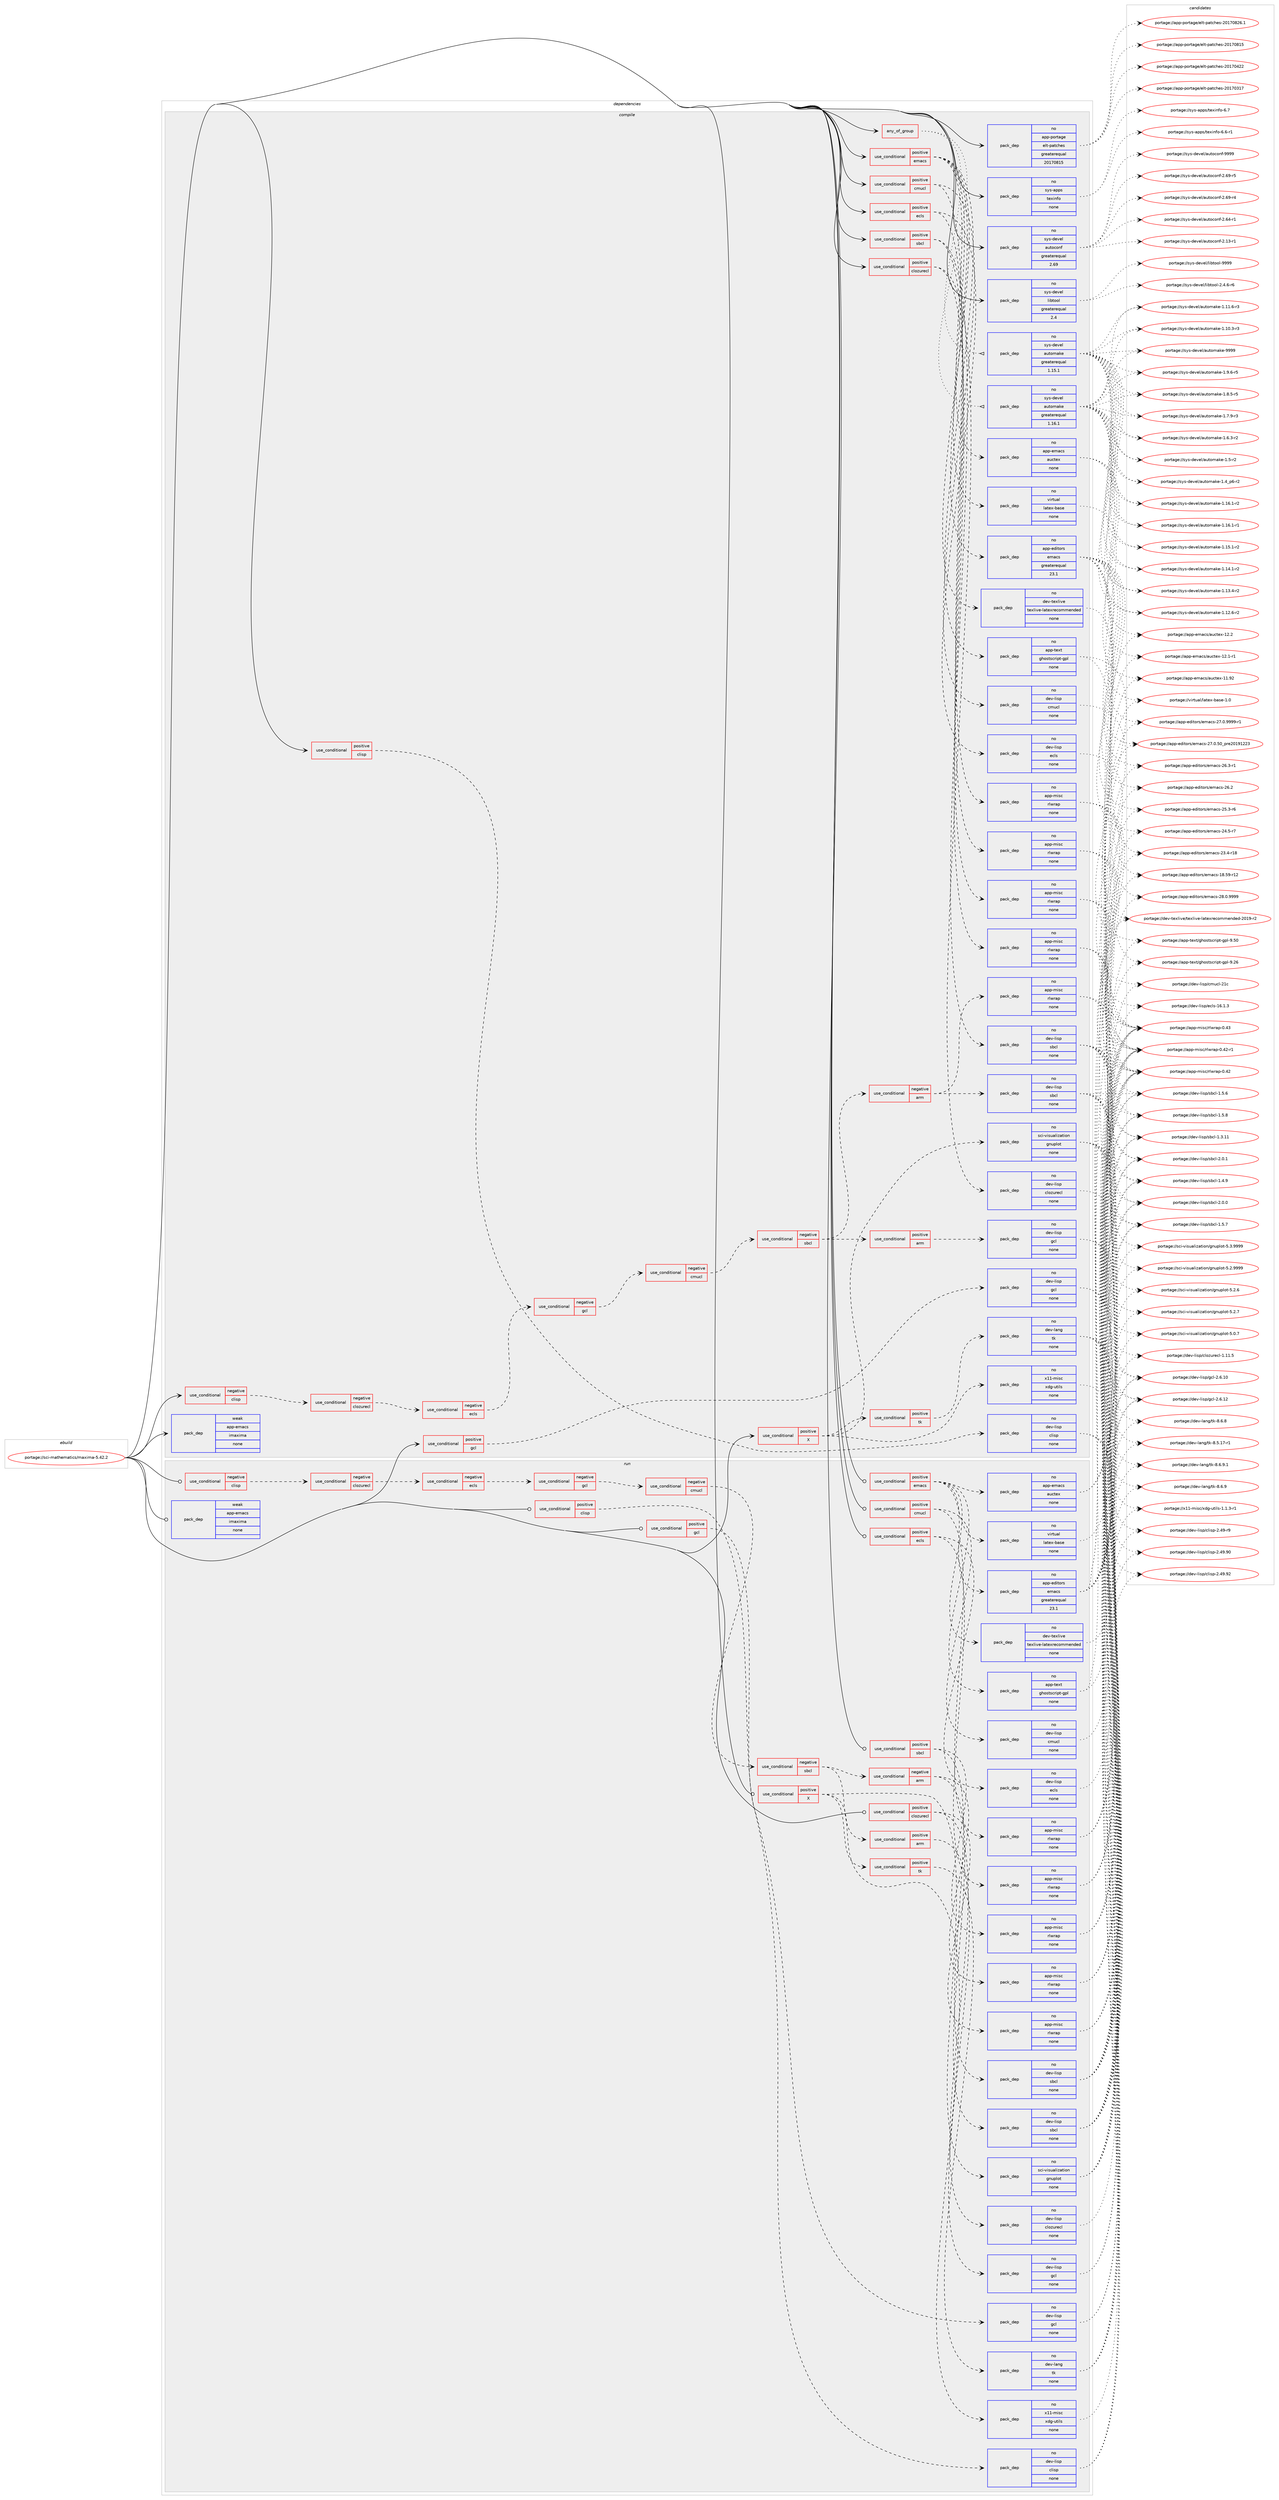 digraph prolog {

# *************
# Graph options
# *************

newrank=true;
concentrate=true;
compound=true;
graph [rankdir=LR,fontname=Helvetica,fontsize=10,ranksep=1.5];#, ranksep=2.5, nodesep=0.2];
edge  [arrowhead=vee];
node  [fontname=Helvetica,fontsize=10];

# **********
# The ebuild
# **********

subgraph cluster_leftcol {
color=gray;
rank=same;
label=<<i>ebuild</i>>;
id [label="portage://sci-mathematics/maxima-5.42.2", color=red, width=4, href="../sci-mathematics/maxima-5.42.2.svg"];
}

# ****************
# The dependencies
# ****************

subgraph cluster_midcol {
color=gray;
label=<<i>dependencies</i>>;
subgraph cluster_compile {
fillcolor="#eeeeee";
style=filled;
label=<<i>compile</i>>;
subgraph any1372 {
dependency85602 [label=<<TABLE BORDER="0" CELLBORDER="1" CELLSPACING="0" CELLPADDING="4"><TR><TD CELLPADDING="10">any_of_group</TD></TR></TABLE>>, shape=none, color=red];subgraph pack67248 {
dependency85603 [label=<<TABLE BORDER="0" CELLBORDER="1" CELLSPACING="0" CELLPADDING="4" WIDTH="220"><TR><TD ROWSPAN="6" CELLPADDING="30">pack_dep</TD></TR><TR><TD WIDTH="110">no</TD></TR><TR><TD>sys-devel</TD></TR><TR><TD>automake</TD></TR><TR><TD>greaterequal</TD></TR><TR><TD>1.16.1</TD></TR></TABLE>>, shape=none, color=blue];
}
dependency85602:e -> dependency85603:w [weight=20,style="dotted",arrowhead="oinv"];
subgraph pack67249 {
dependency85604 [label=<<TABLE BORDER="0" CELLBORDER="1" CELLSPACING="0" CELLPADDING="4" WIDTH="220"><TR><TD ROWSPAN="6" CELLPADDING="30">pack_dep</TD></TR><TR><TD WIDTH="110">no</TD></TR><TR><TD>sys-devel</TD></TR><TR><TD>automake</TD></TR><TR><TD>greaterequal</TD></TR><TR><TD>1.15.1</TD></TR></TABLE>>, shape=none, color=blue];
}
dependency85602:e -> dependency85604:w [weight=20,style="dotted",arrowhead="oinv"];
}
id:e -> dependency85602:w [weight=20,style="solid",arrowhead="vee"];
subgraph cond16898 {
dependency85605 [label=<<TABLE BORDER="0" CELLBORDER="1" CELLSPACING="0" CELLPADDING="4"><TR><TD ROWSPAN="3" CELLPADDING="10">use_conditional</TD></TR><TR><TD>negative</TD></TR><TR><TD>clisp</TD></TR></TABLE>>, shape=none, color=red];
subgraph cond16899 {
dependency85606 [label=<<TABLE BORDER="0" CELLBORDER="1" CELLSPACING="0" CELLPADDING="4"><TR><TD ROWSPAN="3" CELLPADDING="10">use_conditional</TD></TR><TR><TD>negative</TD></TR><TR><TD>clozurecl</TD></TR></TABLE>>, shape=none, color=red];
subgraph cond16900 {
dependency85607 [label=<<TABLE BORDER="0" CELLBORDER="1" CELLSPACING="0" CELLPADDING="4"><TR><TD ROWSPAN="3" CELLPADDING="10">use_conditional</TD></TR><TR><TD>negative</TD></TR><TR><TD>ecls</TD></TR></TABLE>>, shape=none, color=red];
subgraph cond16901 {
dependency85608 [label=<<TABLE BORDER="0" CELLBORDER="1" CELLSPACING="0" CELLPADDING="4"><TR><TD ROWSPAN="3" CELLPADDING="10">use_conditional</TD></TR><TR><TD>negative</TD></TR><TR><TD>gcl</TD></TR></TABLE>>, shape=none, color=red];
subgraph cond16902 {
dependency85609 [label=<<TABLE BORDER="0" CELLBORDER="1" CELLSPACING="0" CELLPADDING="4"><TR><TD ROWSPAN="3" CELLPADDING="10">use_conditional</TD></TR><TR><TD>negative</TD></TR><TR><TD>cmucl</TD></TR></TABLE>>, shape=none, color=red];
subgraph cond16903 {
dependency85610 [label=<<TABLE BORDER="0" CELLBORDER="1" CELLSPACING="0" CELLPADDING="4"><TR><TD ROWSPAN="3" CELLPADDING="10">use_conditional</TD></TR><TR><TD>negative</TD></TR><TR><TD>sbcl</TD></TR></TABLE>>, shape=none, color=red];
subgraph cond16904 {
dependency85611 [label=<<TABLE BORDER="0" CELLBORDER="1" CELLSPACING="0" CELLPADDING="4"><TR><TD ROWSPAN="3" CELLPADDING="10">use_conditional</TD></TR><TR><TD>positive</TD></TR><TR><TD>arm</TD></TR></TABLE>>, shape=none, color=red];
subgraph pack67250 {
dependency85612 [label=<<TABLE BORDER="0" CELLBORDER="1" CELLSPACING="0" CELLPADDING="4" WIDTH="220"><TR><TD ROWSPAN="6" CELLPADDING="30">pack_dep</TD></TR><TR><TD WIDTH="110">no</TD></TR><TR><TD>dev-lisp</TD></TR><TR><TD>gcl</TD></TR><TR><TD>none</TD></TR><TR><TD></TD></TR></TABLE>>, shape=none, color=blue];
}
dependency85611:e -> dependency85612:w [weight=20,style="dashed",arrowhead="vee"];
}
dependency85610:e -> dependency85611:w [weight=20,style="dashed",arrowhead="vee"];
subgraph cond16905 {
dependency85613 [label=<<TABLE BORDER="0" CELLBORDER="1" CELLSPACING="0" CELLPADDING="4"><TR><TD ROWSPAN="3" CELLPADDING="10">use_conditional</TD></TR><TR><TD>negative</TD></TR><TR><TD>arm</TD></TR></TABLE>>, shape=none, color=red];
subgraph pack67251 {
dependency85614 [label=<<TABLE BORDER="0" CELLBORDER="1" CELLSPACING="0" CELLPADDING="4" WIDTH="220"><TR><TD ROWSPAN="6" CELLPADDING="30">pack_dep</TD></TR><TR><TD WIDTH="110">no</TD></TR><TR><TD>dev-lisp</TD></TR><TR><TD>sbcl</TD></TR><TR><TD>none</TD></TR><TR><TD></TD></TR></TABLE>>, shape=none, color=blue];
}
dependency85613:e -> dependency85614:w [weight=20,style="dashed",arrowhead="vee"];
subgraph pack67252 {
dependency85615 [label=<<TABLE BORDER="0" CELLBORDER="1" CELLSPACING="0" CELLPADDING="4" WIDTH="220"><TR><TD ROWSPAN="6" CELLPADDING="30">pack_dep</TD></TR><TR><TD WIDTH="110">no</TD></TR><TR><TD>app-misc</TD></TR><TR><TD>rlwrap</TD></TR><TR><TD>none</TD></TR><TR><TD></TD></TR></TABLE>>, shape=none, color=blue];
}
dependency85613:e -> dependency85615:w [weight=20,style="dashed",arrowhead="vee"];
}
dependency85610:e -> dependency85613:w [weight=20,style="dashed",arrowhead="vee"];
}
dependency85609:e -> dependency85610:w [weight=20,style="dashed",arrowhead="vee"];
}
dependency85608:e -> dependency85609:w [weight=20,style="dashed",arrowhead="vee"];
}
dependency85607:e -> dependency85608:w [weight=20,style="dashed",arrowhead="vee"];
}
dependency85606:e -> dependency85607:w [weight=20,style="dashed",arrowhead="vee"];
}
dependency85605:e -> dependency85606:w [weight=20,style="dashed",arrowhead="vee"];
}
id:e -> dependency85605:w [weight=20,style="solid",arrowhead="vee"];
subgraph cond16906 {
dependency85616 [label=<<TABLE BORDER="0" CELLBORDER="1" CELLSPACING="0" CELLPADDING="4"><TR><TD ROWSPAN="3" CELLPADDING="10">use_conditional</TD></TR><TR><TD>positive</TD></TR><TR><TD>X</TD></TR></TABLE>>, shape=none, color=red];
subgraph pack67253 {
dependency85617 [label=<<TABLE BORDER="0" CELLBORDER="1" CELLSPACING="0" CELLPADDING="4" WIDTH="220"><TR><TD ROWSPAN="6" CELLPADDING="30">pack_dep</TD></TR><TR><TD WIDTH="110">no</TD></TR><TR><TD>x11-misc</TD></TR><TR><TD>xdg-utils</TD></TR><TR><TD>none</TD></TR><TR><TD></TD></TR></TABLE>>, shape=none, color=blue];
}
dependency85616:e -> dependency85617:w [weight=20,style="dashed",arrowhead="vee"];
subgraph pack67254 {
dependency85618 [label=<<TABLE BORDER="0" CELLBORDER="1" CELLSPACING="0" CELLPADDING="4" WIDTH="220"><TR><TD ROWSPAN="6" CELLPADDING="30">pack_dep</TD></TR><TR><TD WIDTH="110">no</TD></TR><TR><TD>sci-visualization</TD></TR><TR><TD>gnuplot</TD></TR><TR><TD>none</TD></TR><TR><TD></TD></TR></TABLE>>, shape=none, color=blue];
}
dependency85616:e -> dependency85618:w [weight=20,style="dashed",arrowhead="vee"];
subgraph cond16907 {
dependency85619 [label=<<TABLE BORDER="0" CELLBORDER="1" CELLSPACING="0" CELLPADDING="4"><TR><TD ROWSPAN="3" CELLPADDING="10">use_conditional</TD></TR><TR><TD>positive</TD></TR><TR><TD>tk</TD></TR></TABLE>>, shape=none, color=red];
subgraph pack67255 {
dependency85620 [label=<<TABLE BORDER="0" CELLBORDER="1" CELLSPACING="0" CELLPADDING="4" WIDTH="220"><TR><TD ROWSPAN="6" CELLPADDING="30">pack_dep</TD></TR><TR><TD WIDTH="110">no</TD></TR><TR><TD>dev-lang</TD></TR><TR><TD>tk</TD></TR><TR><TD>none</TD></TR><TR><TD></TD></TR></TABLE>>, shape=none, color=blue];
}
dependency85619:e -> dependency85620:w [weight=20,style="dashed",arrowhead="vee"];
}
dependency85616:e -> dependency85619:w [weight=20,style="dashed",arrowhead="vee"];
}
id:e -> dependency85616:w [weight=20,style="solid",arrowhead="vee"];
subgraph cond16908 {
dependency85621 [label=<<TABLE BORDER="0" CELLBORDER="1" CELLSPACING="0" CELLPADDING="4"><TR><TD ROWSPAN="3" CELLPADDING="10">use_conditional</TD></TR><TR><TD>positive</TD></TR><TR><TD>clisp</TD></TR></TABLE>>, shape=none, color=red];
subgraph pack67256 {
dependency85622 [label=<<TABLE BORDER="0" CELLBORDER="1" CELLSPACING="0" CELLPADDING="4" WIDTH="220"><TR><TD ROWSPAN="6" CELLPADDING="30">pack_dep</TD></TR><TR><TD WIDTH="110">no</TD></TR><TR><TD>dev-lisp</TD></TR><TR><TD>clisp</TD></TR><TR><TD>none</TD></TR><TR><TD></TD></TR></TABLE>>, shape=none, color=blue];
}
dependency85621:e -> dependency85622:w [weight=20,style="dashed",arrowhead="vee"];
}
id:e -> dependency85621:w [weight=20,style="solid",arrowhead="vee"];
subgraph cond16909 {
dependency85623 [label=<<TABLE BORDER="0" CELLBORDER="1" CELLSPACING="0" CELLPADDING="4"><TR><TD ROWSPAN="3" CELLPADDING="10">use_conditional</TD></TR><TR><TD>positive</TD></TR><TR><TD>clozurecl</TD></TR></TABLE>>, shape=none, color=red];
subgraph pack67257 {
dependency85624 [label=<<TABLE BORDER="0" CELLBORDER="1" CELLSPACING="0" CELLPADDING="4" WIDTH="220"><TR><TD ROWSPAN="6" CELLPADDING="30">pack_dep</TD></TR><TR><TD WIDTH="110">no</TD></TR><TR><TD>dev-lisp</TD></TR><TR><TD>clozurecl</TD></TR><TR><TD>none</TD></TR><TR><TD></TD></TR></TABLE>>, shape=none, color=blue];
}
dependency85623:e -> dependency85624:w [weight=20,style="dashed",arrowhead="vee"];
subgraph pack67258 {
dependency85625 [label=<<TABLE BORDER="0" CELLBORDER="1" CELLSPACING="0" CELLPADDING="4" WIDTH="220"><TR><TD ROWSPAN="6" CELLPADDING="30">pack_dep</TD></TR><TR><TD WIDTH="110">no</TD></TR><TR><TD>app-misc</TD></TR><TR><TD>rlwrap</TD></TR><TR><TD>none</TD></TR><TR><TD></TD></TR></TABLE>>, shape=none, color=blue];
}
dependency85623:e -> dependency85625:w [weight=20,style="dashed",arrowhead="vee"];
}
id:e -> dependency85623:w [weight=20,style="solid",arrowhead="vee"];
subgraph cond16910 {
dependency85626 [label=<<TABLE BORDER="0" CELLBORDER="1" CELLSPACING="0" CELLPADDING="4"><TR><TD ROWSPAN="3" CELLPADDING="10">use_conditional</TD></TR><TR><TD>positive</TD></TR><TR><TD>cmucl</TD></TR></TABLE>>, shape=none, color=red];
subgraph pack67259 {
dependency85627 [label=<<TABLE BORDER="0" CELLBORDER="1" CELLSPACING="0" CELLPADDING="4" WIDTH="220"><TR><TD ROWSPAN="6" CELLPADDING="30">pack_dep</TD></TR><TR><TD WIDTH="110">no</TD></TR><TR><TD>dev-lisp</TD></TR><TR><TD>cmucl</TD></TR><TR><TD>none</TD></TR><TR><TD></TD></TR></TABLE>>, shape=none, color=blue];
}
dependency85626:e -> dependency85627:w [weight=20,style="dashed",arrowhead="vee"];
subgraph pack67260 {
dependency85628 [label=<<TABLE BORDER="0" CELLBORDER="1" CELLSPACING="0" CELLPADDING="4" WIDTH="220"><TR><TD ROWSPAN="6" CELLPADDING="30">pack_dep</TD></TR><TR><TD WIDTH="110">no</TD></TR><TR><TD>app-misc</TD></TR><TR><TD>rlwrap</TD></TR><TR><TD>none</TD></TR><TR><TD></TD></TR></TABLE>>, shape=none, color=blue];
}
dependency85626:e -> dependency85628:w [weight=20,style="dashed",arrowhead="vee"];
}
id:e -> dependency85626:w [weight=20,style="solid",arrowhead="vee"];
subgraph cond16911 {
dependency85629 [label=<<TABLE BORDER="0" CELLBORDER="1" CELLSPACING="0" CELLPADDING="4"><TR><TD ROWSPAN="3" CELLPADDING="10">use_conditional</TD></TR><TR><TD>positive</TD></TR><TR><TD>ecls</TD></TR></TABLE>>, shape=none, color=red];
subgraph pack67261 {
dependency85630 [label=<<TABLE BORDER="0" CELLBORDER="1" CELLSPACING="0" CELLPADDING="4" WIDTH="220"><TR><TD ROWSPAN="6" CELLPADDING="30">pack_dep</TD></TR><TR><TD WIDTH="110">no</TD></TR><TR><TD>dev-lisp</TD></TR><TR><TD>ecls</TD></TR><TR><TD>none</TD></TR><TR><TD></TD></TR></TABLE>>, shape=none, color=blue];
}
dependency85629:e -> dependency85630:w [weight=20,style="dashed",arrowhead="vee"];
subgraph pack67262 {
dependency85631 [label=<<TABLE BORDER="0" CELLBORDER="1" CELLSPACING="0" CELLPADDING="4" WIDTH="220"><TR><TD ROWSPAN="6" CELLPADDING="30">pack_dep</TD></TR><TR><TD WIDTH="110">no</TD></TR><TR><TD>app-misc</TD></TR><TR><TD>rlwrap</TD></TR><TR><TD>none</TD></TR><TR><TD></TD></TR></TABLE>>, shape=none, color=blue];
}
dependency85629:e -> dependency85631:w [weight=20,style="dashed",arrowhead="vee"];
}
id:e -> dependency85629:w [weight=20,style="solid",arrowhead="vee"];
subgraph cond16912 {
dependency85632 [label=<<TABLE BORDER="0" CELLBORDER="1" CELLSPACING="0" CELLPADDING="4"><TR><TD ROWSPAN="3" CELLPADDING="10">use_conditional</TD></TR><TR><TD>positive</TD></TR><TR><TD>emacs</TD></TR></TABLE>>, shape=none, color=red];
subgraph pack67263 {
dependency85633 [label=<<TABLE BORDER="0" CELLBORDER="1" CELLSPACING="0" CELLPADDING="4" WIDTH="220"><TR><TD ROWSPAN="6" CELLPADDING="30">pack_dep</TD></TR><TR><TD WIDTH="110">no</TD></TR><TR><TD>app-editors</TD></TR><TR><TD>emacs</TD></TR><TR><TD>greaterequal</TD></TR><TR><TD>23.1</TD></TR></TABLE>>, shape=none, color=blue];
}
dependency85632:e -> dependency85633:w [weight=20,style="dashed",arrowhead="vee"];
subgraph pack67264 {
dependency85634 [label=<<TABLE BORDER="0" CELLBORDER="1" CELLSPACING="0" CELLPADDING="4" WIDTH="220"><TR><TD ROWSPAN="6" CELLPADDING="30">pack_dep</TD></TR><TR><TD WIDTH="110">no</TD></TR><TR><TD>virtual</TD></TR><TR><TD>latex-base</TD></TR><TR><TD>none</TD></TR><TR><TD></TD></TR></TABLE>>, shape=none, color=blue];
}
dependency85632:e -> dependency85634:w [weight=20,style="dashed",arrowhead="vee"];
subgraph pack67265 {
dependency85635 [label=<<TABLE BORDER="0" CELLBORDER="1" CELLSPACING="0" CELLPADDING="4" WIDTH="220"><TR><TD ROWSPAN="6" CELLPADDING="30">pack_dep</TD></TR><TR><TD WIDTH="110">no</TD></TR><TR><TD>app-emacs</TD></TR><TR><TD>auctex</TD></TR><TR><TD>none</TD></TR><TR><TD></TD></TR></TABLE>>, shape=none, color=blue];
}
dependency85632:e -> dependency85635:w [weight=20,style="dashed",arrowhead="vee"];
subgraph pack67266 {
dependency85636 [label=<<TABLE BORDER="0" CELLBORDER="1" CELLSPACING="0" CELLPADDING="4" WIDTH="220"><TR><TD ROWSPAN="6" CELLPADDING="30">pack_dep</TD></TR><TR><TD WIDTH="110">no</TD></TR><TR><TD>app-text</TD></TR><TR><TD>ghostscript-gpl</TD></TR><TR><TD>none</TD></TR><TR><TD></TD></TR></TABLE>>, shape=none, color=blue];
}
dependency85632:e -> dependency85636:w [weight=20,style="dashed",arrowhead="vee"];
subgraph pack67267 {
dependency85637 [label=<<TABLE BORDER="0" CELLBORDER="1" CELLSPACING="0" CELLPADDING="4" WIDTH="220"><TR><TD ROWSPAN="6" CELLPADDING="30">pack_dep</TD></TR><TR><TD WIDTH="110">no</TD></TR><TR><TD>dev-texlive</TD></TR><TR><TD>texlive-latexrecommended</TD></TR><TR><TD>none</TD></TR><TR><TD></TD></TR></TABLE>>, shape=none, color=blue];
}
dependency85632:e -> dependency85637:w [weight=20,style="dashed",arrowhead="vee"];
}
id:e -> dependency85632:w [weight=20,style="solid",arrowhead="vee"];
subgraph cond16913 {
dependency85638 [label=<<TABLE BORDER="0" CELLBORDER="1" CELLSPACING="0" CELLPADDING="4"><TR><TD ROWSPAN="3" CELLPADDING="10">use_conditional</TD></TR><TR><TD>positive</TD></TR><TR><TD>gcl</TD></TR></TABLE>>, shape=none, color=red];
subgraph pack67268 {
dependency85639 [label=<<TABLE BORDER="0" CELLBORDER="1" CELLSPACING="0" CELLPADDING="4" WIDTH="220"><TR><TD ROWSPAN="6" CELLPADDING="30">pack_dep</TD></TR><TR><TD WIDTH="110">no</TD></TR><TR><TD>dev-lisp</TD></TR><TR><TD>gcl</TD></TR><TR><TD>none</TD></TR><TR><TD></TD></TR></TABLE>>, shape=none, color=blue];
}
dependency85638:e -> dependency85639:w [weight=20,style="dashed",arrowhead="vee"];
}
id:e -> dependency85638:w [weight=20,style="solid",arrowhead="vee"];
subgraph cond16914 {
dependency85640 [label=<<TABLE BORDER="0" CELLBORDER="1" CELLSPACING="0" CELLPADDING="4"><TR><TD ROWSPAN="3" CELLPADDING="10">use_conditional</TD></TR><TR><TD>positive</TD></TR><TR><TD>sbcl</TD></TR></TABLE>>, shape=none, color=red];
subgraph pack67269 {
dependency85641 [label=<<TABLE BORDER="0" CELLBORDER="1" CELLSPACING="0" CELLPADDING="4" WIDTH="220"><TR><TD ROWSPAN="6" CELLPADDING="30">pack_dep</TD></TR><TR><TD WIDTH="110">no</TD></TR><TR><TD>dev-lisp</TD></TR><TR><TD>sbcl</TD></TR><TR><TD>none</TD></TR><TR><TD></TD></TR></TABLE>>, shape=none, color=blue];
}
dependency85640:e -> dependency85641:w [weight=20,style="dashed",arrowhead="vee"];
subgraph pack67270 {
dependency85642 [label=<<TABLE BORDER="0" CELLBORDER="1" CELLSPACING="0" CELLPADDING="4" WIDTH="220"><TR><TD ROWSPAN="6" CELLPADDING="30">pack_dep</TD></TR><TR><TD WIDTH="110">no</TD></TR><TR><TD>app-misc</TD></TR><TR><TD>rlwrap</TD></TR><TR><TD>none</TD></TR><TR><TD></TD></TR></TABLE>>, shape=none, color=blue];
}
dependency85640:e -> dependency85642:w [weight=20,style="dashed",arrowhead="vee"];
}
id:e -> dependency85640:w [weight=20,style="solid",arrowhead="vee"];
subgraph pack67271 {
dependency85643 [label=<<TABLE BORDER="0" CELLBORDER="1" CELLSPACING="0" CELLPADDING="4" WIDTH="220"><TR><TD ROWSPAN="6" CELLPADDING="30">pack_dep</TD></TR><TR><TD WIDTH="110">no</TD></TR><TR><TD>app-portage</TD></TR><TR><TD>elt-patches</TD></TR><TR><TD>greaterequal</TD></TR><TR><TD>20170815</TD></TR></TABLE>>, shape=none, color=blue];
}
id:e -> dependency85643:w [weight=20,style="solid",arrowhead="vee"];
subgraph pack67272 {
dependency85644 [label=<<TABLE BORDER="0" CELLBORDER="1" CELLSPACING="0" CELLPADDING="4" WIDTH="220"><TR><TD ROWSPAN="6" CELLPADDING="30">pack_dep</TD></TR><TR><TD WIDTH="110">no</TD></TR><TR><TD>sys-apps</TD></TR><TR><TD>texinfo</TD></TR><TR><TD>none</TD></TR><TR><TD></TD></TR></TABLE>>, shape=none, color=blue];
}
id:e -> dependency85644:w [weight=20,style="solid",arrowhead="vee"];
subgraph pack67273 {
dependency85645 [label=<<TABLE BORDER="0" CELLBORDER="1" CELLSPACING="0" CELLPADDING="4" WIDTH="220"><TR><TD ROWSPAN="6" CELLPADDING="30">pack_dep</TD></TR><TR><TD WIDTH="110">no</TD></TR><TR><TD>sys-devel</TD></TR><TR><TD>autoconf</TD></TR><TR><TD>greaterequal</TD></TR><TR><TD>2.69</TD></TR></TABLE>>, shape=none, color=blue];
}
id:e -> dependency85645:w [weight=20,style="solid",arrowhead="vee"];
subgraph pack67274 {
dependency85646 [label=<<TABLE BORDER="0" CELLBORDER="1" CELLSPACING="0" CELLPADDING="4" WIDTH="220"><TR><TD ROWSPAN="6" CELLPADDING="30">pack_dep</TD></TR><TR><TD WIDTH="110">no</TD></TR><TR><TD>sys-devel</TD></TR><TR><TD>libtool</TD></TR><TR><TD>greaterequal</TD></TR><TR><TD>2.4</TD></TR></TABLE>>, shape=none, color=blue];
}
id:e -> dependency85646:w [weight=20,style="solid",arrowhead="vee"];
subgraph pack67275 {
dependency85647 [label=<<TABLE BORDER="0" CELLBORDER="1" CELLSPACING="0" CELLPADDING="4" WIDTH="220"><TR><TD ROWSPAN="6" CELLPADDING="30">pack_dep</TD></TR><TR><TD WIDTH="110">weak</TD></TR><TR><TD>app-emacs</TD></TR><TR><TD>imaxima</TD></TR><TR><TD>none</TD></TR><TR><TD></TD></TR></TABLE>>, shape=none, color=blue];
}
id:e -> dependency85647:w [weight=20,style="solid",arrowhead="vee"];
}
subgraph cluster_compileandrun {
fillcolor="#eeeeee";
style=filled;
label=<<i>compile and run</i>>;
}
subgraph cluster_run {
fillcolor="#eeeeee";
style=filled;
label=<<i>run</i>>;
subgraph cond16915 {
dependency85648 [label=<<TABLE BORDER="0" CELLBORDER="1" CELLSPACING="0" CELLPADDING="4"><TR><TD ROWSPAN="3" CELLPADDING="10">use_conditional</TD></TR><TR><TD>negative</TD></TR><TR><TD>clisp</TD></TR></TABLE>>, shape=none, color=red];
subgraph cond16916 {
dependency85649 [label=<<TABLE BORDER="0" CELLBORDER="1" CELLSPACING="0" CELLPADDING="4"><TR><TD ROWSPAN="3" CELLPADDING="10">use_conditional</TD></TR><TR><TD>negative</TD></TR><TR><TD>clozurecl</TD></TR></TABLE>>, shape=none, color=red];
subgraph cond16917 {
dependency85650 [label=<<TABLE BORDER="0" CELLBORDER="1" CELLSPACING="0" CELLPADDING="4"><TR><TD ROWSPAN="3" CELLPADDING="10">use_conditional</TD></TR><TR><TD>negative</TD></TR><TR><TD>ecls</TD></TR></TABLE>>, shape=none, color=red];
subgraph cond16918 {
dependency85651 [label=<<TABLE BORDER="0" CELLBORDER="1" CELLSPACING="0" CELLPADDING="4"><TR><TD ROWSPAN="3" CELLPADDING="10">use_conditional</TD></TR><TR><TD>negative</TD></TR><TR><TD>gcl</TD></TR></TABLE>>, shape=none, color=red];
subgraph cond16919 {
dependency85652 [label=<<TABLE BORDER="0" CELLBORDER="1" CELLSPACING="0" CELLPADDING="4"><TR><TD ROWSPAN="3" CELLPADDING="10">use_conditional</TD></TR><TR><TD>negative</TD></TR><TR><TD>cmucl</TD></TR></TABLE>>, shape=none, color=red];
subgraph cond16920 {
dependency85653 [label=<<TABLE BORDER="0" CELLBORDER="1" CELLSPACING="0" CELLPADDING="4"><TR><TD ROWSPAN="3" CELLPADDING="10">use_conditional</TD></TR><TR><TD>negative</TD></TR><TR><TD>sbcl</TD></TR></TABLE>>, shape=none, color=red];
subgraph cond16921 {
dependency85654 [label=<<TABLE BORDER="0" CELLBORDER="1" CELLSPACING="0" CELLPADDING="4"><TR><TD ROWSPAN="3" CELLPADDING="10">use_conditional</TD></TR><TR><TD>positive</TD></TR><TR><TD>arm</TD></TR></TABLE>>, shape=none, color=red];
subgraph pack67276 {
dependency85655 [label=<<TABLE BORDER="0" CELLBORDER="1" CELLSPACING="0" CELLPADDING="4" WIDTH="220"><TR><TD ROWSPAN="6" CELLPADDING="30">pack_dep</TD></TR><TR><TD WIDTH="110">no</TD></TR><TR><TD>dev-lisp</TD></TR><TR><TD>gcl</TD></TR><TR><TD>none</TD></TR><TR><TD></TD></TR></TABLE>>, shape=none, color=blue];
}
dependency85654:e -> dependency85655:w [weight=20,style="dashed",arrowhead="vee"];
}
dependency85653:e -> dependency85654:w [weight=20,style="dashed",arrowhead="vee"];
subgraph cond16922 {
dependency85656 [label=<<TABLE BORDER="0" CELLBORDER="1" CELLSPACING="0" CELLPADDING="4"><TR><TD ROWSPAN="3" CELLPADDING="10">use_conditional</TD></TR><TR><TD>negative</TD></TR><TR><TD>arm</TD></TR></TABLE>>, shape=none, color=red];
subgraph pack67277 {
dependency85657 [label=<<TABLE BORDER="0" CELLBORDER="1" CELLSPACING="0" CELLPADDING="4" WIDTH="220"><TR><TD ROWSPAN="6" CELLPADDING="30">pack_dep</TD></TR><TR><TD WIDTH="110">no</TD></TR><TR><TD>dev-lisp</TD></TR><TR><TD>sbcl</TD></TR><TR><TD>none</TD></TR><TR><TD></TD></TR></TABLE>>, shape=none, color=blue];
}
dependency85656:e -> dependency85657:w [weight=20,style="dashed",arrowhead="vee"];
subgraph pack67278 {
dependency85658 [label=<<TABLE BORDER="0" CELLBORDER="1" CELLSPACING="0" CELLPADDING="4" WIDTH="220"><TR><TD ROWSPAN="6" CELLPADDING="30">pack_dep</TD></TR><TR><TD WIDTH="110">no</TD></TR><TR><TD>app-misc</TD></TR><TR><TD>rlwrap</TD></TR><TR><TD>none</TD></TR><TR><TD></TD></TR></TABLE>>, shape=none, color=blue];
}
dependency85656:e -> dependency85658:w [weight=20,style="dashed",arrowhead="vee"];
}
dependency85653:e -> dependency85656:w [weight=20,style="dashed",arrowhead="vee"];
}
dependency85652:e -> dependency85653:w [weight=20,style="dashed",arrowhead="vee"];
}
dependency85651:e -> dependency85652:w [weight=20,style="dashed",arrowhead="vee"];
}
dependency85650:e -> dependency85651:w [weight=20,style="dashed",arrowhead="vee"];
}
dependency85649:e -> dependency85650:w [weight=20,style="dashed",arrowhead="vee"];
}
dependency85648:e -> dependency85649:w [weight=20,style="dashed",arrowhead="vee"];
}
id:e -> dependency85648:w [weight=20,style="solid",arrowhead="odot"];
subgraph cond16923 {
dependency85659 [label=<<TABLE BORDER="0" CELLBORDER="1" CELLSPACING="0" CELLPADDING="4"><TR><TD ROWSPAN="3" CELLPADDING="10">use_conditional</TD></TR><TR><TD>positive</TD></TR><TR><TD>X</TD></TR></TABLE>>, shape=none, color=red];
subgraph pack67279 {
dependency85660 [label=<<TABLE BORDER="0" CELLBORDER="1" CELLSPACING="0" CELLPADDING="4" WIDTH="220"><TR><TD ROWSPAN="6" CELLPADDING="30">pack_dep</TD></TR><TR><TD WIDTH="110">no</TD></TR><TR><TD>x11-misc</TD></TR><TR><TD>xdg-utils</TD></TR><TR><TD>none</TD></TR><TR><TD></TD></TR></TABLE>>, shape=none, color=blue];
}
dependency85659:e -> dependency85660:w [weight=20,style="dashed",arrowhead="vee"];
subgraph pack67280 {
dependency85661 [label=<<TABLE BORDER="0" CELLBORDER="1" CELLSPACING="0" CELLPADDING="4" WIDTH="220"><TR><TD ROWSPAN="6" CELLPADDING="30">pack_dep</TD></TR><TR><TD WIDTH="110">no</TD></TR><TR><TD>sci-visualization</TD></TR><TR><TD>gnuplot</TD></TR><TR><TD>none</TD></TR><TR><TD></TD></TR></TABLE>>, shape=none, color=blue];
}
dependency85659:e -> dependency85661:w [weight=20,style="dashed",arrowhead="vee"];
subgraph cond16924 {
dependency85662 [label=<<TABLE BORDER="0" CELLBORDER="1" CELLSPACING="0" CELLPADDING="4"><TR><TD ROWSPAN="3" CELLPADDING="10">use_conditional</TD></TR><TR><TD>positive</TD></TR><TR><TD>tk</TD></TR></TABLE>>, shape=none, color=red];
subgraph pack67281 {
dependency85663 [label=<<TABLE BORDER="0" CELLBORDER="1" CELLSPACING="0" CELLPADDING="4" WIDTH="220"><TR><TD ROWSPAN="6" CELLPADDING="30">pack_dep</TD></TR><TR><TD WIDTH="110">no</TD></TR><TR><TD>dev-lang</TD></TR><TR><TD>tk</TD></TR><TR><TD>none</TD></TR><TR><TD></TD></TR></TABLE>>, shape=none, color=blue];
}
dependency85662:e -> dependency85663:w [weight=20,style="dashed",arrowhead="vee"];
}
dependency85659:e -> dependency85662:w [weight=20,style="dashed",arrowhead="vee"];
}
id:e -> dependency85659:w [weight=20,style="solid",arrowhead="odot"];
subgraph cond16925 {
dependency85664 [label=<<TABLE BORDER="0" CELLBORDER="1" CELLSPACING="0" CELLPADDING="4"><TR><TD ROWSPAN="3" CELLPADDING="10">use_conditional</TD></TR><TR><TD>positive</TD></TR><TR><TD>clisp</TD></TR></TABLE>>, shape=none, color=red];
subgraph pack67282 {
dependency85665 [label=<<TABLE BORDER="0" CELLBORDER="1" CELLSPACING="0" CELLPADDING="4" WIDTH="220"><TR><TD ROWSPAN="6" CELLPADDING="30">pack_dep</TD></TR><TR><TD WIDTH="110">no</TD></TR><TR><TD>dev-lisp</TD></TR><TR><TD>clisp</TD></TR><TR><TD>none</TD></TR><TR><TD></TD></TR></TABLE>>, shape=none, color=blue];
}
dependency85664:e -> dependency85665:w [weight=20,style="dashed",arrowhead="vee"];
}
id:e -> dependency85664:w [weight=20,style="solid",arrowhead="odot"];
subgraph cond16926 {
dependency85666 [label=<<TABLE BORDER="0" CELLBORDER="1" CELLSPACING="0" CELLPADDING="4"><TR><TD ROWSPAN="3" CELLPADDING="10">use_conditional</TD></TR><TR><TD>positive</TD></TR><TR><TD>clozurecl</TD></TR></TABLE>>, shape=none, color=red];
subgraph pack67283 {
dependency85667 [label=<<TABLE BORDER="0" CELLBORDER="1" CELLSPACING="0" CELLPADDING="4" WIDTH="220"><TR><TD ROWSPAN="6" CELLPADDING="30">pack_dep</TD></TR><TR><TD WIDTH="110">no</TD></TR><TR><TD>dev-lisp</TD></TR><TR><TD>clozurecl</TD></TR><TR><TD>none</TD></TR><TR><TD></TD></TR></TABLE>>, shape=none, color=blue];
}
dependency85666:e -> dependency85667:w [weight=20,style="dashed",arrowhead="vee"];
subgraph pack67284 {
dependency85668 [label=<<TABLE BORDER="0" CELLBORDER="1" CELLSPACING="0" CELLPADDING="4" WIDTH="220"><TR><TD ROWSPAN="6" CELLPADDING="30">pack_dep</TD></TR><TR><TD WIDTH="110">no</TD></TR><TR><TD>app-misc</TD></TR><TR><TD>rlwrap</TD></TR><TR><TD>none</TD></TR><TR><TD></TD></TR></TABLE>>, shape=none, color=blue];
}
dependency85666:e -> dependency85668:w [weight=20,style="dashed",arrowhead="vee"];
}
id:e -> dependency85666:w [weight=20,style="solid",arrowhead="odot"];
subgraph cond16927 {
dependency85669 [label=<<TABLE BORDER="0" CELLBORDER="1" CELLSPACING="0" CELLPADDING="4"><TR><TD ROWSPAN="3" CELLPADDING="10">use_conditional</TD></TR><TR><TD>positive</TD></TR><TR><TD>cmucl</TD></TR></TABLE>>, shape=none, color=red];
subgraph pack67285 {
dependency85670 [label=<<TABLE BORDER="0" CELLBORDER="1" CELLSPACING="0" CELLPADDING="4" WIDTH="220"><TR><TD ROWSPAN="6" CELLPADDING="30">pack_dep</TD></TR><TR><TD WIDTH="110">no</TD></TR><TR><TD>dev-lisp</TD></TR><TR><TD>cmucl</TD></TR><TR><TD>none</TD></TR><TR><TD></TD></TR></TABLE>>, shape=none, color=blue];
}
dependency85669:e -> dependency85670:w [weight=20,style="dashed",arrowhead="vee"];
subgraph pack67286 {
dependency85671 [label=<<TABLE BORDER="0" CELLBORDER="1" CELLSPACING="0" CELLPADDING="4" WIDTH="220"><TR><TD ROWSPAN="6" CELLPADDING="30">pack_dep</TD></TR><TR><TD WIDTH="110">no</TD></TR><TR><TD>app-misc</TD></TR><TR><TD>rlwrap</TD></TR><TR><TD>none</TD></TR><TR><TD></TD></TR></TABLE>>, shape=none, color=blue];
}
dependency85669:e -> dependency85671:w [weight=20,style="dashed",arrowhead="vee"];
}
id:e -> dependency85669:w [weight=20,style="solid",arrowhead="odot"];
subgraph cond16928 {
dependency85672 [label=<<TABLE BORDER="0" CELLBORDER="1" CELLSPACING="0" CELLPADDING="4"><TR><TD ROWSPAN="3" CELLPADDING="10">use_conditional</TD></TR><TR><TD>positive</TD></TR><TR><TD>ecls</TD></TR></TABLE>>, shape=none, color=red];
subgraph pack67287 {
dependency85673 [label=<<TABLE BORDER="0" CELLBORDER="1" CELLSPACING="0" CELLPADDING="4" WIDTH="220"><TR><TD ROWSPAN="6" CELLPADDING="30">pack_dep</TD></TR><TR><TD WIDTH="110">no</TD></TR><TR><TD>dev-lisp</TD></TR><TR><TD>ecls</TD></TR><TR><TD>none</TD></TR><TR><TD></TD></TR></TABLE>>, shape=none, color=blue];
}
dependency85672:e -> dependency85673:w [weight=20,style="dashed",arrowhead="vee"];
subgraph pack67288 {
dependency85674 [label=<<TABLE BORDER="0" CELLBORDER="1" CELLSPACING="0" CELLPADDING="4" WIDTH="220"><TR><TD ROWSPAN="6" CELLPADDING="30">pack_dep</TD></TR><TR><TD WIDTH="110">no</TD></TR><TR><TD>app-misc</TD></TR><TR><TD>rlwrap</TD></TR><TR><TD>none</TD></TR><TR><TD></TD></TR></TABLE>>, shape=none, color=blue];
}
dependency85672:e -> dependency85674:w [weight=20,style="dashed",arrowhead="vee"];
}
id:e -> dependency85672:w [weight=20,style="solid",arrowhead="odot"];
subgraph cond16929 {
dependency85675 [label=<<TABLE BORDER="0" CELLBORDER="1" CELLSPACING="0" CELLPADDING="4"><TR><TD ROWSPAN="3" CELLPADDING="10">use_conditional</TD></TR><TR><TD>positive</TD></TR><TR><TD>emacs</TD></TR></TABLE>>, shape=none, color=red];
subgraph pack67289 {
dependency85676 [label=<<TABLE BORDER="0" CELLBORDER="1" CELLSPACING="0" CELLPADDING="4" WIDTH="220"><TR><TD ROWSPAN="6" CELLPADDING="30">pack_dep</TD></TR><TR><TD WIDTH="110">no</TD></TR><TR><TD>app-editors</TD></TR><TR><TD>emacs</TD></TR><TR><TD>greaterequal</TD></TR><TR><TD>23.1</TD></TR></TABLE>>, shape=none, color=blue];
}
dependency85675:e -> dependency85676:w [weight=20,style="dashed",arrowhead="vee"];
subgraph pack67290 {
dependency85677 [label=<<TABLE BORDER="0" CELLBORDER="1" CELLSPACING="0" CELLPADDING="4" WIDTH="220"><TR><TD ROWSPAN="6" CELLPADDING="30">pack_dep</TD></TR><TR><TD WIDTH="110">no</TD></TR><TR><TD>virtual</TD></TR><TR><TD>latex-base</TD></TR><TR><TD>none</TD></TR><TR><TD></TD></TR></TABLE>>, shape=none, color=blue];
}
dependency85675:e -> dependency85677:w [weight=20,style="dashed",arrowhead="vee"];
subgraph pack67291 {
dependency85678 [label=<<TABLE BORDER="0" CELLBORDER="1" CELLSPACING="0" CELLPADDING="4" WIDTH="220"><TR><TD ROWSPAN="6" CELLPADDING="30">pack_dep</TD></TR><TR><TD WIDTH="110">no</TD></TR><TR><TD>app-emacs</TD></TR><TR><TD>auctex</TD></TR><TR><TD>none</TD></TR><TR><TD></TD></TR></TABLE>>, shape=none, color=blue];
}
dependency85675:e -> dependency85678:w [weight=20,style="dashed",arrowhead="vee"];
subgraph pack67292 {
dependency85679 [label=<<TABLE BORDER="0" CELLBORDER="1" CELLSPACING="0" CELLPADDING="4" WIDTH="220"><TR><TD ROWSPAN="6" CELLPADDING="30">pack_dep</TD></TR><TR><TD WIDTH="110">no</TD></TR><TR><TD>app-text</TD></TR><TR><TD>ghostscript-gpl</TD></TR><TR><TD>none</TD></TR><TR><TD></TD></TR></TABLE>>, shape=none, color=blue];
}
dependency85675:e -> dependency85679:w [weight=20,style="dashed",arrowhead="vee"];
subgraph pack67293 {
dependency85680 [label=<<TABLE BORDER="0" CELLBORDER="1" CELLSPACING="0" CELLPADDING="4" WIDTH="220"><TR><TD ROWSPAN="6" CELLPADDING="30">pack_dep</TD></TR><TR><TD WIDTH="110">no</TD></TR><TR><TD>dev-texlive</TD></TR><TR><TD>texlive-latexrecommended</TD></TR><TR><TD>none</TD></TR><TR><TD></TD></TR></TABLE>>, shape=none, color=blue];
}
dependency85675:e -> dependency85680:w [weight=20,style="dashed",arrowhead="vee"];
}
id:e -> dependency85675:w [weight=20,style="solid",arrowhead="odot"];
subgraph cond16930 {
dependency85681 [label=<<TABLE BORDER="0" CELLBORDER="1" CELLSPACING="0" CELLPADDING="4"><TR><TD ROWSPAN="3" CELLPADDING="10">use_conditional</TD></TR><TR><TD>positive</TD></TR><TR><TD>gcl</TD></TR></TABLE>>, shape=none, color=red];
subgraph pack67294 {
dependency85682 [label=<<TABLE BORDER="0" CELLBORDER="1" CELLSPACING="0" CELLPADDING="4" WIDTH="220"><TR><TD ROWSPAN="6" CELLPADDING="30">pack_dep</TD></TR><TR><TD WIDTH="110">no</TD></TR><TR><TD>dev-lisp</TD></TR><TR><TD>gcl</TD></TR><TR><TD>none</TD></TR><TR><TD></TD></TR></TABLE>>, shape=none, color=blue];
}
dependency85681:e -> dependency85682:w [weight=20,style="dashed",arrowhead="vee"];
}
id:e -> dependency85681:w [weight=20,style="solid",arrowhead="odot"];
subgraph cond16931 {
dependency85683 [label=<<TABLE BORDER="0" CELLBORDER="1" CELLSPACING="0" CELLPADDING="4"><TR><TD ROWSPAN="3" CELLPADDING="10">use_conditional</TD></TR><TR><TD>positive</TD></TR><TR><TD>sbcl</TD></TR></TABLE>>, shape=none, color=red];
subgraph pack67295 {
dependency85684 [label=<<TABLE BORDER="0" CELLBORDER="1" CELLSPACING="0" CELLPADDING="4" WIDTH="220"><TR><TD ROWSPAN="6" CELLPADDING="30">pack_dep</TD></TR><TR><TD WIDTH="110">no</TD></TR><TR><TD>dev-lisp</TD></TR><TR><TD>sbcl</TD></TR><TR><TD>none</TD></TR><TR><TD></TD></TR></TABLE>>, shape=none, color=blue];
}
dependency85683:e -> dependency85684:w [weight=20,style="dashed",arrowhead="vee"];
subgraph pack67296 {
dependency85685 [label=<<TABLE BORDER="0" CELLBORDER="1" CELLSPACING="0" CELLPADDING="4" WIDTH="220"><TR><TD ROWSPAN="6" CELLPADDING="30">pack_dep</TD></TR><TR><TD WIDTH="110">no</TD></TR><TR><TD>app-misc</TD></TR><TR><TD>rlwrap</TD></TR><TR><TD>none</TD></TR><TR><TD></TD></TR></TABLE>>, shape=none, color=blue];
}
dependency85683:e -> dependency85685:w [weight=20,style="dashed",arrowhead="vee"];
}
id:e -> dependency85683:w [weight=20,style="solid",arrowhead="odot"];
subgraph pack67297 {
dependency85686 [label=<<TABLE BORDER="0" CELLBORDER="1" CELLSPACING="0" CELLPADDING="4" WIDTH="220"><TR><TD ROWSPAN="6" CELLPADDING="30">pack_dep</TD></TR><TR><TD WIDTH="110">weak</TD></TR><TR><TD>app-emacs</TD></TR><TR><TD>imaxima</TD></TR><TR><TD>none</TD></TR><TR><TD></TD></TR></TABLE>>, shape=none, color=blue];
}
id:e -> dependency85686:w [weight=20,style="solid",arrowhead="odot"];
}
}

# **************
# The candidates
# **************

subgraph cluster_choices {
rank=same;
color=gray;
label=<<i>candidates</i>>;

subgraph choice67248 {
color=black;
nodesep=1;
choice115121115451001011181011084797117116111109971071014557575757 [label="portage://sys-devel/automake-9999", color=red, width=4,href="../sys-devel/automake-9999.svg"];
choice115121115451001011181011084797117116111109971071014549465746544511453 [label="portage://sys-devel/automake-1.9.6-r5", color=red, width=4,href="../sys-devel/automake-1.9.6-r5.svg"];
choice115121115451001011181011084797117116111109971071014549465646534511453 [label="portage://sys-devel/automake-1.8.5-r5", color=red, width=4,href="../sys-devel/automake-1.8.5-r5.svg"];
choice115121115451001011181011084797117116111109971071014549465546574511451 [label="portage://sys-devel/automake-1.7.9-r3", color=red, width=4,href="../sys-devel/automake-1.7.9-r3.svg"];
choice115121115451001011181011084797117116111109971071014549465446514511450 [label="portage://sys-devel/automake-1.6.3-r2", color=red, width=4,href="../sys-devel/automake-1.6.3-r2.svg"];
choice11512111545100101118101108479711711611110997107101454946534511450 [label="portage://sys-devel/automake-1.5-r2", color=red, width=4,href="../sys-devel/automake-1.5-r2.svg"];
choice115121115451001011181011084797117116111109971071014549465295112544511450 [label="portage://sys-devel/automake-1.4_p6-r2", color=red, width=4,href="../sys-devel/automake-1.4_p6-r2.svg"];
choice11512111545100101118101108479711711611110997107101454946495446494511450 [label="portage://sys-devel/automake-1.16.1-r2", color=red, width=4,href="../sys-devel/automake-1.16.1-r2.svg"];
choice11512111545100101118101108479711711611110997107101454946495446494511449 [label="portage://sys-devel/automake-1.16.1-r1", color=red, width=4,href="../sys-devel/automake-1.16.1-r1.svg"];
choice11512111545100101118101108479711711611110997107101454946495346494511450 [label="portage://sys-devel/automake-1.15.1-r2", color=red, width=4,href="../sys-devel/automake-1.15.1-r2.svg"];
choice11512111545100101118101108479711711611110997107101454946495246494511450 [label="portage://sys-devel/automake-1.14.1-r2", color=red, width=4,href="../sys-devel/automake-1.14.1-r2.svg"];
choice11512111545100101118101108479711711611110997107101454946495146524511450 [label="portage://sys-devel/automake-1.13.4-r2", color=red, width=4,href="../sys-devel/automake-1.13.4-r2.svg"];
choice11512111545100101118101108479711711611110997107101454946495046544511450 [label="portage://sys-devel/automake-1.12.6-r2", color=red, width=4,href="../sys-devel/automake-1.12.6-r2.svg"];
choice11512111545100101118101108479711711611110997107101454946494946544511451 [label="portage://sys-devel/automake-1.11.6-r3", color=red, width=4,href="../sys-devel/automake-1.11.6-r3.svg"];
choice11512111545100101118101108479711711611110997107101454946494846514511451 [label="portage://sys-devel/automake-1.10.3-r3", color=red, width=4,href="../sys-devel/automake-1.10.3-r3.svg"];
dependency85603:e -> choice115121115451001011181011084797117116111109971071014557575757:w [style=dotted,weight="100"];
dependency85603:e -> choice115121115451001011181011084797117116111109971071014549465746544511453:w [style=dotted,weight="100"];
dependency85603:e -> choice115121115451001011181011084797117116111109971071014549465646534511453:w [style=dotted,weight="100"];
dependency85603:e -> choice115121115451001011181011084797117116111109971071014549465546574511451:w [style=dotted,weight="100"];
dependency85603:e -> choice115121115451001011181011084797117116111109971071014549465446514511450:w [style=dotted,weight="100"];
dependency85603:e -> choice11512111545100101118101108479711711611110997107101454946534511450:w [style=dotted,weight="100"];
dependency85603:e -> choice115121115451001011181011084797117116111109971071014549465295112544511450:w [style=dotted,weight="100"];
dependency85603:e -> choice11512111545100101118101108479711711611110997107101454946495446494511450:w [style=dotted,weight="100"];
dependency85603:e -> choice11512111545100101118101108479711711611110997107101454946495446494511449:w [style=dotted,weight="100"];
dependency85603:e -> choice11512111545100101118101108479711711611110997107101454946495346494511450:w [style=dotted,weight="100"];
dependency85603:e -> choice11512111545100101118101108479711711611110997107101454946495246494511450:w [style=dotted,weight="100"];
dependency85603:e -> choice11512111545100101118101108479711711611110997107101454946495146524511450:w [style=dotted,weight="100"];
dependency85603:e -> choice11512111545100101118101108479711711611110997107101454946495046544511450:w [style=dotted,weight="100"];
dependency85603:e -> choice11512111545100101118101108479711711611110997107101454946494946544511451:w [style=dotted,weight="100"];
dependency85603:e -> choice11512111545100101118101108479711711611110997107101454946494846514511451:w [style=dotted,weight="100"];
}
subgraph choice67249 {
color=black;
nodesep=1;
choice115121115451001011181011084797117116111109971071014557575757 [label="portage://sys-devel/automake-9999", color=red, width=4,href="../sys-devel/automake-9999.svg"];
choice115121115451001011181011084797117116111109971071014549465746544511453 [label="portage://sys-devel/automake-1.9.6-r5", color=red, width=4,href="../sys-devel/automake-1.9.6-r5.svg"];
choice115121115451001011181011084797117116111109971071014549465646534511453 [label="portage://sys-devel/automake-1.8.5-r5", color=red, width=4,href="../sys-devel/automake-1.8.5-r5.svg"];
choice115121115451001011181011084797117116111109971071014549465546574511451 [label="portage://sys-devel/automake-1.7.9-r3", color=red, width=4,href="../sys-devel/automake-1.7.9-r3.svg"];
choice115121115451001011181011084797117116111109971071014549465446514511450 [label="portage://sys-devel/automake-1.6.3-r2", color=red, width=4,href="../sys-devel/automake-1.6.3-r2.svg"];
choice11512111545100101118101108479711711611110997107101454946534511450 [label="portage://sys-devel/automake-1.5-r2", color=red, width=4,href="../sys-devel/automake-1.5-r2.svg"];
choice115121115451001011181011084797117116111109971071014549465295112544511450 [label="portage://sys-devel/automake-1.4_p6-r2", color=red, width=4,href="../sys-devel/automake-1.4_p6-r2.svg"];
choice11512111545100101118101108479711711611110997107101454946495446494511450 [label="portage://sys-devel/automake-1.16.1-r2", color=red, width=4,href="../sys-devel/automake-1.16.1-r2.svg"];
choice11512111545100101118101108479711711611110997107101454946495446494511449 [label="portage://sys-devel/automake-1.16.1-r1", color=red, width=4,href="../sys-devel/automake-1.16.1-r1.svg"];
choice11512111545100101118101108479711711611110997107101454946495346494511450 [label="portage://sys-devel/automake-1.15.1-r2", color=red, width=4,href="../sys-devel/automake-1.15.1-r2.svg"];
choice11512111545100101118101108479711711611110997107101454946495246494511450 [label="portage://sys-devel/automake-1.14.1-r2", color=red, width=4,href="../sys-devel/automake-1.14.1-r2.svg"];
choice11512111545100101118101108479711711611110997107101454946495146524511450 [label="portage://sys-devel/automake-1.13.4-r2", color=red, width=4,href="../sys-devel/automake-1.13.4-r2.svg"];
choice11512111545100101118101108479711711611110997107101454946495046544511450 [label="portage://sys-devel/automake-1.12.6-r2", color=red, width=4,href="../sys-devel/automake-1.12.6-r2.svg"];
choice11512111545100101118101108479711711611110997107101454946494946544511451 [label="portage://sys-devel/automake-1.11.6-r3", color=red, width=4,href="../sys-devel/automake-1.11.6-r3.svg"];
choice11512111545100101118101108479711711611110997107101454946494846514511451 [label="portage://sys-devel/automake-1.10.3-r3", color=red, width=4,href="../sys-devel/automake-1.10.3-r3.svg"];
dependency85604:e -> choice115121115451001011181011084797117116111109971071014557575757:w [style=dotted,weight="100"];
dependency85604:e -> choice115121115451001011181011084797117116111109971071014549465746544511453:w [style=dotted,weight="100"];
dependency85604:e -> choice115121115451001011181011084797117116111109971071014549465646534511453:w [style=dotted,weight="100"];
dependency85604:e -> choice115121115451001011181011084797117116111109971071014549465546574511451:w [style=dotted,weight="100"];
dependency85604:e -> choice115121115451001011181011084797117116111109971071014549465446514511450:w [style=dotted,weight="100"];
dependency85604:e -> choice11512111545100101118101108479711711611110997107101454946534511450:w [style=dotted,weight="100"];
dependency85604:e -> choice115121115451001011181011084797117116111109971071014549465295112544511450:w [style=dotted,weight="100"];
dependency85604:e -> choice11512111545100101118101108479711711611110997107101454946495446494511450:w [style=dotted,weight="100"];
dependency85604:e -> choice11512111545100101118101108479711711611110997107101454946495446494511449:w [style=dotted,weight="100"];
dependency85604:e -> choice11512111545100101118101108479711711611110997107101454946495346494511450:w [style=dotted,weight="100"];
dependency85604:e -> choice11512111545100101118101108479711711611110997107101454946495246494511450:w [style=dotted,weight="100"];
dependency85604:e -> choice11512111545100101118101108479711711611110997107101454946495146524511450:w [style=dotted,weight="100"];
dependency85604:e -> choice11512111545100101118101108479711711611110997107101454946495046544511450:w [style=dotted,weight="100"];
dependency85604:e -> choice11512111545100101118101108479711711611110997107101454946494946544511451:w [style=dotted,weight="100"];
dependency85604:e -> choice11512111545100101118101108479711711611110997107101454946494846514511451:w [style=dotted,weight="100"];
}
subgraph choice67250 {
color=black;
nodesep=1;
choice10010111845108105115112471039910845504654464950 [label="portage://dev-lisp/gcl-2.6.12", color=red, width=4,href="../dev-lisp/gcl-2.6.12.svg"];
choice10010111845108105115112471039910845504654464948 [label="portage://dev-lisp/gcl-2.6.10", color=red, width=4,href="../dev-lisp/gcl-2.6.10.svg"];
dependency85612:e -> choice10010111845108105115112471039910845504654464950:w [style=dotted,weight="100"];
dependency85612:e -> choice10010111845108105115112471039910845504654464948:w [style=dotted,weight="100"];
}
subgraph choice67251 {
color=black;
nodesep=1;
choice10010111845108105115112471159899108455046484649 [label="portage://dev-lisp/sbcl-2.0.1", color=red, width=4,href="../dev-lisp/sbcl-2.0.1.svg"];
choice10010111845108105115112471159899108455046484648 [label="portage://dev-lisp/sbcl-2.0.0", color=red, width=4,href="../dev-lisp/sbcl-2.0.0.svg"];
choice10010111845108105115112471159899108454946534656 [label="portage://dev-lisp/sbcl-1.5.8", color=red, width=4,href="../dev-lisp/sbcl-1.5.8.svg"];
choice10010111845108105115112471159899108454946534655 [label="portage://dev-lisp/sbcl-1.5.7", color=red, width=4,href="../dev-lisp/sbcl-1.5.7.svg"];
choice10010111845108105115112471159899108454946534654 [label="portage://dev-lisp/sbcl-1.5.6", color=red, width=4,href="../dev-lisp/sbcl-1.5.6.svg"];
choice10010111845108105115112471159899108454946524657 [label="portage://dev-lisp/sbcl-1.4.9", color=red, width=4,href="../dev-lisp/sbcl-1.4.9.svg"];
choice1001011184510810511511247115989910845494651464949 [label="portage://dev-lisp/sbcl-1.3.11", color=red, width=4,href="../dev-lisp/sbcl-1.3.11.svg"];
dependency85614:e -> choice10010111845108105115112471159899108455046484649:w [style=dotted,weight="100"];
dependency85614:e -> choice10010111845108105115112471159899108455046484648:w [style=dotted,weight="100"];
dependency85614:e -> choice10010111845108105115112471159899108454946534656:w [style=dotted,weight="100"];
dependency85614:e -> choice10010111845108105115112471159899108454946534655:w [style=dotted,weight="100"];
dependency85614:e -> choice10010111845108105115112471159899108454946534654:w [style=dotted,weight="100"];
dependency85614:e -> choice10010111845108105115112471159899108454946524657:w [style=dotted,weight="100"];
dependency85614:e -> choice1001011184510810511511247115989910845494651464949:w [style=dotted,weight="100"];
}
subgraph choice67252 {
color=black;
nodesep=1;
choice97112112451091051159947114108119114971124548465251 [label="portage://app-misc/rlwrap-0.43", color=red, width=4,href="../app-misc/rlwrap-0.43.svg"];
choice971121124510910511599471141081191149711245484652504511449 [label="portage://app-misc/rlwrap-0.42-r1", color=red, width=4,href="../app-misc/rlwrap-0.42-r1.svg"];
choice97112112451091051159947114108119114971124548465250 [label="portage://app-misc/rlwrap-0.42", color=red, width=4,href="../app-misc/rlwrap-0.42.svg"];
dependency85615:e -> choice97112112451091051159947114108119114971124548465251:w [style=dotted,weight="100"];
dependency85615:e -> choice971121124510910511599471141081191149711245484652504511449:w [style=dotted,weight="100"];
dependency85615:e -> choice97112112451091051159947114108119114971124548465250:w [style=dotted,weight="100"];
}
subgraph choice67253 {
color=black;
nodesep=1;
choice1204949451091051159947120100103451171161051081154549464946514511449 [label="portage://x11-misc/xdg-utils-1.1.3-r1", color=red, width=4,href="../x11-misc/xdg-utils-1.1.3-r1.svg"];
dependency85617:e -> choice1204949451091051159947120100103451171161051081154549464946514511449:w [style=dotted,weight="100"];
}
subgraph choice67254 {
color=black;
nodesep=1;
choice1159910545118105115117971081051229711610511111047103110117112108111116455346514657575757 [label="portage://sci-visualization/gnuplot-5.3.9999", color=red, width=4,href="../sci-visualization/gnuplot-5.3.9999.svg"];
choice1159910545118105115117971081051229711610511111047103110117112108111116455346504657575757 [label="portage://sci-visualization/gnuplot-5.2.9999", color=red, width=4,href="../sci-visualization/gnuplot-5.2.9999.svg"];
choice1159910545118105115117971081051229711610511111047103110117112108111116455346504655 [label="portage://sci-visualization/gnuplot-5.2.7", color=red, width=4,href="../sci-visualization/gnuplot-5.2.7.svg"];
choice1159910545118105115117971081051229711610511111047103110117112108111116455346504654 [label="portage://sci-visualization/gnuplot-5.2.6", color=red, width=4,href="../sci-visualization/gnuplot-5.2.6.svg"];
choice1159910545118105115117971081051229711610511111047103110117112108111116455346484655 [label="portage://sci-visualization/gnuplot-5.0.7", color=red, width=4,href="../sci-visualization/gnuplot-5.0.7.svg"];
dependency85618:e -> choice1159910545118105115117971081051229711610511111047103110117112108111116455346514657575757:w [style=dotted,weight="100"];
dependency85618:e -> choice1159910545118105115117971081051229711610511111047103110117112108111116455346504657575757:w [style=dotted,weight="100"];
dependency85618:e -> choice1159910545118105115117971081051229711610511111047103110117112108111116455346504655:w [style=dotted,weight="100"];
dependency85618:e -> choice1159910545118105115117971081051229711610511111047103110117112108111116455346504654:w [style=dotted,weight="100"];
dependency85618:e -> choice1159910545118105115117971081051229711610511111047103110117112108111116455346484655:w [style=dotted,weight="100"];
}
subgraph choice67255 {
color=black;
nodesep=1;
choice1001011184510897110103471161074556465446574649 [label="portage://dev-lang/tk-8.6.9.1", color=red, width=4,href="../dev-lang/tk-8.6.9.1.svg"];
choice100101118451089711010347116107455646544657 [label="portage://dev-lang/tk-8.6.9", color=red, width=4,href="../dev-lang/tk-8.6.9.svg"];
choice100101118451089711010347116107455646544656 [label="portage://dev-lang/tk-8.6.8", color=red, width=4,href="../dev-lang/tk-8.6.8.svg"];
choice100101118451089711010347116107455646534649554511449 [label="portage://dev-lang/tk-8.5.17-r1", color=red, width=4,href="../dev-lang/tk-8.5.17-r1.svg"];
dependency85620:e -> choice1001011184510897110103471161074556465446574649:w [style=dotted,weight="100"];
dependency85620:e -> choice100101118451089711010347116107455646544657:w [style=dotted,weight="100"];
dependency85620:e -> choice100101118451089711010347116107455646544656:w [style=dotted,weight="100"];
dependency85620:e -> choice100101118451089711010347116107455646534649554511449:w [style=dotted,weight="100"];
}
subgraph choice67256 {
color=black;
nodesep=1;
choice1001011184510810511511247991081051151124550465257465750 [label="portage://dev-lisp/clisp-2.49.92", color=red, width=4,href="../dev-lisp/clisp-2.49.92.svg"];
choice1001011184510810511511247991081051151124550465257465748 [label="portage://dev-lisp/clisp-2.49.90", color=red, width=4,href="../dev-lisp/clisp-2.49.90.svg"];
choice10010111845108105115112479910810511511245504652574511457 [label="portage://dev-lisp/clisp-2.49-r9", color=red, width=4,href="../dev-lisp/clisp-2.49-r9.svg"];
dependency85622:e -> choice1001011184510810511511247991081051151124550465257465750:w [style=dotted,weight="100"];
dependency85622:e -> choice1001011184510810511511247991081051151124550465257465748:w [style=dotted,weight="100"];
dependency85622:e -> choice10010111845108105115112479910810511511245504652574511457:w [style=dotted,weight="100"];
}
subgraph choice67257 {
color=black;
nodesep=1;
choice1001011184510810511511247991081111221171141019910845494649494653 [label="portage://dev-lisp/clozurecl-1.11.5", color=red, width=4,href="../dev-lisp/clozurecl-1.11.5.svg"];
dependency85624:e -> choice1001011184510810511511247991081111221171141019910845494649494653:w [style=dotted,weight="100"];
}
subgraph choice67258 {
color=black;
nodesep=1;
choice97112112451091051159947114108119114971124548465251 [label="portage://app-misc/rlwrap-0.43", color=red, width=4,href="../app-misc/rlwrap-0.43.svg"];
choice971121124510910511599471141081191149711245484652504511449 [label="portage://app-misc/rlwrap-0.42-r1", color=red, width=4,href="../app-misc/rlwrap-0.42-r1.svg"];
choice97112112451091051159947114108119114971124548465250 [label="portage://app-misc/rlwrap-0.42", color=red, width=4,href="../app-misc/rlwrap-0.42.svg"];
dependency85625:e -> choice97112112451091051159947114108119114971124548465251:w [style=dotted,weight="100"];
dependency85625:e -> choice971121124510910511599471141081191149711245484652504511449:w [style=dotted,weight="100"];
dependency85625:e -> choice97112112451091051159947114108119114971124548465250:w [style=dotted,weight="100"];
}
subgraph choice67259 {
color=black;
nodesep=1;
choice1001011184510810511511247991091179910845504999 [label="portage://dev-lisp/cmucl-21c", color=red, width=4,href="../dev-lisp/cmucl-21c.svg"];
dependency85627:e -> choice1001011184510810511511247991091179910845504999:w [style=dotted,weight="100"];
}
subgraph choice67260 {
color=black;
nodesep=1;
choice97112112451091051159947114108119114971124548465251 [label="portage://app-misc/rlwrap-0.43", color=red, width=4,href="../app-misc/rlwrap-0.43.svg"];
choice971121124510910511599471141081191149711245484652504511449 [label="portage://app-misc/rlwrap-0.42-r1", color=red, width=4,href="../app-misc/rlwrap-0.42-r1.svg"];
choice97112112451091051159947114108119114971124548465250 [label="portage://app-misc/rlwrap-0.42", color=red, width=4,href="../app-misc/rlwrap-0.42.svg"];
dependency85628:e -> choice97112112451091051159947114108119114971124548465251:w [style=dotted,weight="100"];
dependency85628:e -> choice971121124510910511599471141081191149711245484652504511449:w [style=dotted,weight="100"];
dependency85628:e -> choice97112112451091051159947114108119114971124548465250:w [style=dotted,weight="100"];
}
subgraph choice67261 {
color=black;
nodesep=1;
choice10010111845108105115112471019910811545495446494651 [label="portage://dev-lisp/ecls-16.1.3", color=red, width=4,href="../dev-lisp/ecls-16.1.3.svg"];
dependency85630:e -> choice10010111845108105115112471019910811545495446494651:w [style=dotted,weight="100"];
}
subgraph choice67262 {
color=black;
nodesep=1;
choice97112112451091051159947114108119114971124548465251 [label="portage://app-misc/rlwrap-0.43", color=red, width=4,href="../app-misc/rlwrap-0.43.svg"];
choice971121124510910511599471141081191149711245484652504511449 [label="portage://app-misc/rlwrap-0.42-r1", color=red, width=4,href="../app-misc/rlwrap-0.42-r1.svg"];
choice97112112451091051159947114108119114971124548465250 [label="portage://app-misc/rlwrap-0.42", color=red, width=4,href="../app-misc/rlwrap-0.42.svg"];
dependency85631:e -> choice97112112451091051159947114108119114971124548465251:w [style=dotted,weight="100"];
dependency85631:e -> choice971121124510910511599471141081191149711245484652504511449:w [style=dotted,weight="100"];
dependency85631:e -> choice97112112451091051159947114108119114971124548465250:w [style=dotted,weight="100"];
}
subgraph choice67263 {
color=black;
nodesep=1;
choice971121124510110010511611111411547101109979911545505646484657575757 [label="portage://app-editors/emacs-28.0.9999", color=red, width=4,href="../app-editors/emacs-28.0.9999.svg"];
choice9711211245101100105116111114115471011099799115455055464846575757574511449 [label="portage://app-editors/emacs-27.0.9999-r1", color=red, width=4,href="../app-editors/emacs-27.0.9999-r1.svg"];
choice97112112451011001051161111141154710110997991154550554648465348951121141015048495749505051 [label="portage://app-editors/emacs-27.0.50_pre20191223", color=red, width=4,href="../app-editors/emacs-27.0.50_pre20191223.svg"];
choice971121124510110010511611111411547101109979911545505446514511449 [label="portage://app-editors/emacs-26.3-r1", color=red, width=4,href="../app-editors/emacs-26.3-r1.svg"];
choice97112112451011001051161111141154710110997991154550544650 [label="portage://app-editors/emacs-26.2", color=red, width=4,href="../app-editors/emacs-26.2.svg"];
choice971121124510110010511611111411547101109979911545505346514511454 [label="portage://app-editors/emacs-25.3-r6", color=red, width=4,href="../app-editors/emacs-25.3-r6.svg"];
choice971121124510110010511611111411547101109979911545505246534511455 [label="portage://app-editors/emacs-24.5-r7", color=red, width=4,href="../app-editors/emacs-24.5-r7.svg"];
choice97112112451011001051161111141154710110997991154550514652451144956 [label="portage://app-editors/emacs-23.4-r18", color=red, width=4,href="../app-editors/emacs-23.4-r18.svg"];
choice9711211245101100105116111114115471011099799115454956465357451144950 [label="portage://app-editors/emacs-18.59-r12", color=red, width=4,href="../app-editors/emacs-18.59-r12.svg"];
dependency85633:e -> choice971121124510110010511611111411547101109979911545505646484657575757:w [style=dotted,weight="100"];
dependency85633:e -> choice9711211245101100105116111114115471011099799115455055464846575757574511449:w [style=dotted,weight="100"];
dependency85633:e -> choice97112112451011001051161111141154710110997991154550554648465348951121141015048495749505051:w [style=dotted,weight="100"];
dependency85633:e -> choice971121124510110010511611111411547101109979911545505446514511449:w [style=dotted,weight="100"];
dependency85633:e -> choice97112112451011001051161111141154710110997991154550544650:w [style=dotted,weight="100"];
dependency85633:e -> choice971121124510110010511611111411547101109979911545505346514511454:w [style=dotted,weight="100"];
dependency85633:e -> choice971121124510110010511611111411547101109979911545505246534511455:w [style=dotted,weight="100"];
dependency85633:e -> choice97112112451011001051161111141154710110997991154550514652451144956:w [style=dotted,weight="100"];
dependency85633:e -> choice9711211245101100105116111114115471011099799115454956465357451144950:w [style=dotted,weight="100"];
}
subgraph choice67264 {
color=black;
nodesep=1;
choice11810511411611797108471089711610112045989711510145494648 [label="portage://virtual/latex-base-1.0", color=red, width=4,href="../virtual/latex-base-1.0.svg"];
dependency85634:e -> choice11810511411611797108471089711610112045989711510145494648:w [style=dotted,weight="100"];
}
subgraph choice67265 {
color=black;
nodesep=1;
choice971121124510110997991154797117991161011204549504650 [label="portage://app-emacs/auctex-12.2", color=red, width=4,href="../app-emacs/auctex-12.2.svg"];
choice9711211245101109979911547971179911610112045495046494511449 [label="portage://app-emacs/auctex-12.1-r1", color=red, width=4,href="../app-emacs/auctex-12.1-r1.svg"];
choice97112112451011099799115479711799116101120454949465750 [label="portage://app-emacs/auctex-11.92", color=red, width=4,href="../app-emacs/auctex-11.92.svg"];
dependency85635:e -> choice971121124510110997991154797117991161011204549504650:w [style=dotted,weight="100"];
dependency85635:e -> choice9711211245101109979911547971179911610112045495046494511449:w [style=dotted,weight="100"];
dependency85635:e -> choice97112112451011099799115479711799116101120454949465750:w [style=dotted,weight="100"];
}
subgraph choice67266 {
color=black;
nodesep=1;
choice97112112451161011201164710310411111511611599114105112116451031121084557465348 [label="portage://app-text/ghostscript-gpl-9.50", color=red, width=4,href="../app-text/ghostscript-gpl-9.50.svg"];
choice97112112451161011201164710310411111511611599114105112116451031121084557465054 [label="portage://app-text/ghostscript-gpl-9.26", color=red, width=4,href="../app-text/ghostscript-gpl-9.26.svg"];
dependency85636:e -> choice97112112451161011201164710310411111511611599114105112116451031121084557465348:w [style=dotted,weight="100"];
dependency85636:e -> choice97112112451161011201164710310411111511611599114105112116451031121084557465054:w [style=dotted,weight="100"];
}
subgraph choice67267 {
color=black;
nodesep=1;
choice100101118451161011201081051181014711610112010810511810145108971161011201141019911110910910111010010110045504849574511450 [label="portage://dev-texlive/texlive-latexrecommended-2019-r2", color=red, width=4,href="../dev-texlive/texlive-latexrecommended-2019-r2.svg"];
dependency85637:e -> choice100101118451161011201081051181014711610112010810511810145108971161011201141019911110910910111010010110045504849574511450:w [style=dotted,weight="100"];
}
subgraph choice67268 {
color=black;
nodesep=1;
choice10010111845108105115112471039910845504654464950 [label="portage://dev-lisp/gcl-2.6.12", color=red, width=4,href="../dev-lisp/gcl-2.6.12.svg"];
choice10010111845108105115112471039910845504654464948 [label="portage://dev-lisp/gcl-2.6.10", color=red, width=4,href="../dev-lisp/gcl-2.6.10.svg"];
dependency85639:e -> choice10010111845108105115112471039910845504654464950:w [style=dotted,weight="100"];
dependency85639:e -> choice10010111845108105115112471039910845504654464948:w [style=dotted,weight="100"];
}
subgraph choice67269 {
color=black;
nodesep=1;
choice10010111845108105115112471159899108455046484649 [label="portage://dev-lisp/sbcl-2.0.1", color=red, width=4,href="../dev-lisp/sbcl-2.0.1.svg"];
choice10010111845108105115112471159899108455046484648 [label="portage://dev-lisp/sbcl-2.0.0", color=red, width=4,href="../dev-lisp/sbcl-2.0.0.svg"];
choice10010111845108105115112471159899108454946534656 [label="portage://dev-lisp/sbcl-1.5.8", color=red, width=4,href="../dev-lisp/sbcl-1.5.8.svg"];
choice10010111845108105115112471159899108454946534655 [label="portage://dev-lisp/sbcl-1.5.7", color=red, width=4,href="../dev-lisp/sbcl-1.5.7.svg"];
choice10010111845108105115112471159899108454946534654 [label="portage://dev-lisp/sbcl-1.5.6", color=red, width=4,href="../dev-lisp/sbcl-1.5.6.svg"];
choice10010111845108105115112471159899108454946524657 [label="portage://dev-lisp/sbcl-1.4.9", color=red, width=4,href="../dev-lisp/sbcl-1.4.9.svg"];
choice1001011184510810511511247115989910845494651464949 [label="portage://dev-lisp/sbcl-1.3.11", color=red, width=4,href="../dev-lisp/sbcl-1.3.11.svg"];
dependency85641:e -> choice10010111845108105115112471159899108455046484649:w [style=dotted,weight="100"];
dependency85641:e -> choice10010111845108105115112471159899108455046484648:w [style=dotted,weight="100"];
dependency85641:e -> choice10010111845108105115112471159899108454946534656:w [style=dotted,weight="100"];
dependency85641:e -> choice10010111845108105115112471159899108454946534655:w [style=dotted,weight="100"];
dependency85641:e -> choice10010111845108105115112471159899108454946534654:w [style=dotted,weight="100"];
dependency85641:e -> choice10010111845108105115112471159899108454946524657:w [style=dotted,weight="100"];
dependency85641:e -> choice1001011184510810511511247115989910845494651464949:w [style=dotted,weight="100"];
}
subgraph choice67270 {
color=black;
nodesep=1;
choice97112112451091051159947114108119114971124548465251 [label="portage://app-misc/rlwrap-0.43", color=red, width=4,href="../app-misc/rlwrap-0.43.svg"];
choice971121124510910511599471141081191149711245484652504511449 [label="portage://app-misc/rlwrap-0.42-r1", color=red, width=4,href="../app-misc/rlwrap-0.42-r1.svg"];
choice97112112451091051159947114108119114971124548465250 [label="portage://app-misc/rlwrap-0.42", color=red, width=4,href="../app-misc/rlwrap-0.42.svg"];
dependency85642:e -> choice97112112451091051159947114108119114971124548465251:w [style=dotted,weight="100"];
dependency85642:e -> choice971121124510910511599471141081191149711245484652504511449:w [style=dotted,weight="100"];
dependency85642:e -> choice97112112451091051159947114108119114971124548465250:w [style=dotted,weight="100"];
}
subgraph choice67271 {
color=black;
nodesep=1;
choice971121124511211111411697103101471011081164511297116991041011154550484955485650544649 [label="portage://app-portage/elt-patches-20170826.1", color=red, width=4,href="../app-portage/elt-patches-20170826.1.svg"];
choice97112112451121111141169710310147101108116451129711699104101115455048495548564953 [label="portage://app-portage/elt-patches-20170815", color=red, width=4,href="../app-portage/elt-patches-20170815.svg"];
choice97112112451121111141169710310147101108116451129711699104101115455048495548525050 [label="portage://app-portage/elt-patches-20170422", color=red, width=4,href="../app-portage/elt-patches-20170422.svg"];
choice97112112451121111141169710310147101108116451129711699104101115455048495548514955 [label="portage://app-portage/elt-patches-20170317", color=red, width=4,href="../app-portage/elt-patches-20170317.svg"];
dependency85643:e -> choice971121124511211111411697103101471011081164511297116991041011154550484955485650544649:w [style=dotted,weight="100"];
dependency85643:e -> choice97112112451121111141169710310147101108116451129711699104101115455048495548564953:w [style=dotted,weight="100"];
dependency85643:e -> choice97112112451121111141169710310147101108116451129711699104101115455048495548525050:w [style=dotted,weight="100"];
dependency85643:e -> choice97112112451121111141169710310147101108116451129711699104101115455048495548514955:w [style=dotted,weight="100"];
}
subgraph choice67272 {
color=black;
nodesep=1;
choice11512111545971121121154711610112010511010211145544655 [label="portage://sys-apps/texinfo-6.7", color=red, width=4,href="../sys-apps/texinfo-6.7.svg"];
choice115121115459711211211547116101120105110102111455446544511449 [label="portage://sys-apps/texinfo-6.6-r1", color=red, width=4,href="../sys-apps/texinfo-6.6-r1.svg"];
dependency85644:e -> choice11512111545971121121154711610112010511010211145544655:w [style=dotted,weight="100"];
dependency85644:e -> choice115121115459711211211547116101120105110102111455446544511449:w [style=dotted,weight="100"];
}
subgraph choice67273 {
color=black;
nodesep=1;
choice115121115451001011181011084797117116111991111101024557575757 [label="portage://sys-devel/autoconf-9999", color=red, width=4,href="../sys-devel/autoconf-9999.svg"];
choice1151211154510010111810110847971171161119911111010245504654574511453 [label="portage://sys-devel/autoconf-2.69-r5", color=red, width=4,href="../sys-devel/autoconf-2.69-r5.svg"];
choice1151211154510010111810110847971171161119911111010245504654574511452 [label="portage://sys-devel/autoconf-2.69-r4", color=red, width=4,href="../sys-devel/autoconf-2.69-r4.svg"];
choice1151211154510010111810110847971171161119911111010245504654524511449 [label="portage://sys-devel/autoconf-2.64-r1", color=red, width=4,href="../sys-devel/autoconf-2.64-r1.svg"];
choice1151211154510010111810110847971171161119911111010245504649514511449 [label="portage://sys-devel/autoconf-2.13-r1", color=red, width=4,href="../sys-devel/autoconf-2.13-r1.svg"];
dependency85645:e -> choice115121115451001011181011084797117116111991111101024557575757:w [style=dotted,weight="100"];
dependency85645:e -> choice1151211154510010111810110847971171161119911111010245504654574511453:w [style=dotted,weight="100"];
dependency85645:e -> choice1151211154510010111810110847971171161119911111010245504654574511452:w [style=dotted,weight="100"];
dependency85645:e -> choice1151211154510010111810110847971171161119911111010245504654524511449:w [style=dotted,weight="100"];
dependency85645:e -> choice1151211154510010111810110847971171161119911111010245504649514511449:w [style=dotted,weight="100"];
}
subgraph choice67274 {
color=black;
nodesep=1;
choice1151211154510010111810110847108105981161111111084557575757 [label="portage://sys-devel/libtool-9999", color=red, width=4,href="../sys-devel/libtool-9999.svg"];
choice1151211154510010111810110847108105981161111111084550465246544511454 [label="portage://sys-devel/libtool-2.4.6-r6", color=red, width=4,href="../sys-devel/libtool-2.4.6-r6.svg"];
dependency85646:e -> choice1151211154510010111810110847108105981161111111084557575757:w [style=dotted,weight="100"];
dependency85646:e -> choice1151211154510010111810110847108105981161111111084550465246544511454:w [style=dotted,weight="100"];
}
subgraph choice67275 {
color=black;
nodesep=1;
}
subgraph choice67276 {
color=black;
nodesep=1;
choice10010111845108105115112471039910845504654464950 [label="portage://dev-lisp/gcl-2.6.12", color=red, width=4,href="../dev-lisp/gcl-2.6.12.svg"];
choice10010111845108105115112471039910845504654464948 [label="portage://dev-lisp/gcl-2.6.10", color=red, width=4,href="../dev-lisp/gcl-2.6.10.svg"];
dependency85655:e -> choice10010111845108105115112471039910845504654464950:w [style=dotted,weight="100"];
dependency85655:e -> choice10010111845108105115112471039910845504654464948:w [style=dotted,weight="100"];
}
subgraph choice67277 {
color=black;
nodesep=1;
choice10010111845108105115112471159899108455046484649 [label="portage://dev-lisp/sbcl-2.0.1", color=red, width=4,href="../dev-lisp/sbcl-2.0.1.svg"];
choice10010111845108105115112471159899108455046484648 [label="portage://dev-lisp/sbcl-2.0.0", color=red, width=4,href="../dev-lisp/sbcl-2.0.0.svg"];
choice10010111845108105115112471159899108454946534656 [label="portage://dev-lisp/sbcl-1.5.8", color=red, width=4,href="../dev-lisp/sbcl-1.5.8.svg"];
choice10010111845108105115112471159899108454946534655 [label="portage://dev-lisp/sbcl-1.5.7", color=red, width=4,href="../dev-lisp/sbcl-1.5.7.svg"];
choice10010111845108105115112471159899108454946534654 [label="portage://dev-lisp/sbcl-1.5.6", color=red, width=4,href="../dev-lisp/sbcl-1.5.6.svg"];
choice10010111845108105115112471159899108454946524657 [label="portage://dev-lisp/sbcl-1.4.9", color=red, width=4,href="../dev-lisp/sbcl-1.4.9.svg"];
choice1001011184510810511511247115989910845494651464949 [label="portage://dev-lisp/sbcl-1.3.11", color=red, width=4,href="../dev-lisp/sbcl-1.3.11.svg"];
dependency85657:e -> choice10010111845108105115112471159899108455046484649:w [style=dotted,weight="100"];
dependency85657:e -> choice10010111845108105115112471159899108455046484648:w [style=dotted,weight="100"];
dependency85657:e -> choice10010111845108105115112471159899108454946534656:w [style=dotted,weight="100"];
dependency85657:e -> choice10010111845108105115112471159899108454946534655:w [style=dotted,weight="100"];
dependency85657:e -> choice10010111845108105115112471159899108454946534654:w [style=dotted,weight="100"];
dependency85657:e -> choice10010111845108105115112471159899108454946524657:w [style=dotted,weight="100"];
dependency85657:e -> choice1001011184510810511511247115989910845494651464949:w [style=dotted,weight="100"];
}
subgraph choice67278 {
color=black;
nodesep=1;
choice97112112451091051159947114108119114971124548465251 [label="portage://app-misc/rlwrap-0.43", color=red, width=4,href="../app-misc/rlwrap-0.43.svg"];
choice971121124510910511599471141081191149711245484652504511449 [label="portage://app-misc/rlwrap-0.42-r1", color=red, width=4,href="../app-misc/rlwrap-0.42-r1.svg"];
choice97112112451091051159947114108119114971124548465250 [label="portage://app-misc/rlwrap-0.42", color=red, width=4,href="../app-misc/rlwrap-0.42.svg"];
dependency85658:e -> choice97112112451091051159947114108119114971124548465251:w [style=dotted,weight="100"];
dependency85658:e -> choice971121124510910511599471141081191149711245484652504511449:w [style=dotted,weight="100"];
dependency85658:e -> choice97112112451091051159947114108119114971124548465250:w [style=dotted,weight="100"];
}
subgraph choice67279 {
color=black;
nodesep=1;
choice1204949451091051159947120100103451171161051081154549464946514511449 [label="portage://x11-misc/xdg-utils-1.1.3-r1", color=red, width=4,href="../x11-misc/xdg-utils-1.1.3-r1.svg"];
dependency85660:e -> choice1204949451091051159947120100103451171161051081154549464946514511449:w [style=dotted,weight="100"];
}
subgraph choice67280 {
color=black;
nodesep=1;
choice1159910545118105115117971081051229711610511111047103110117112108111116455346514657575757 [label="portage://sci-visualization/gnuplot-5.3.9999", color=red, width=4,href="../sci-visualization/gnuplot-5.3.9999.svg"];
choice1159910545118105115117971081051229711610511111047103110117112108111116455346504657575757 [label="portage://sci-visualization/gnuplot-5.2.9999", color=red, width=4,href="../sci-visualization/gnuplot-5.2.9999.svg"];
choice1159910545118105115117971081051229711610511111047103110117112108111116455346504655 [label="portage://sci-visualization/gnuplot-5.2.7", color=red, width=4,href="../sci-visualization/gnuplot-5.2.7.svg"];
choice1159910545118105115117971081051229711610511111047103110117112108111116455346504654 [label="portage://sci-visualization/gnuplot-5.2.6", color=red, width=4,href="../sci-visualization/gnuplot-5.2.6.svg"];
choice1159910545118105115117971081051229711610511111047103110117112108111116455346484655 [label="portage://sci-visualization/gnuplot-5.0.7", color=red, width=4,href="../sci-visualization/gnuplot-5.0.7.svg"];
dependency85661:e -> choice1159910545118105115117971081051229711610511111047103110117112108111116455346514657575757:w [style=dotted,weight="100"];
dependency85661:e -> choice1159910545118105115117971081051229711610511111047103110117112108111116455346504657575757:w [style=dotted,weight="100"];
dependency85661:e -> choice1159910545118105115117971081051229711610511111047103110117112108111116455346504655:w [style=dotted,weight="100"];
dependency85661:e -> choice1159910545118105115117971081051229711610511111047103110117112108111116455346504654:w [style=dotted,weight="100"];
dependency85661:e -> choice1159910545118105115117971081051229711610511111047103110117112108111116455346484655:w [style=dotted,weight="100"];
}
subgraph choice67281 {
color=black;
nodesep=1;
choice1001011184510897110103471161074556465446574649 [label="portage://dev-lang/tk-8.6.9.1", color=red, width=4,href="../dev-lang/tk-8.6.9.1.svg"];
choice100101118451089711010347116107455646544657 [label="portage://dev-lang/tk-8.6.9", color=red, width=4,href="../dev-lang/tk-8.6.9.svg"];
choice100101118451089711010347116107455646544656 [label="portage://dev-lang/tk-8.6.8", color=red, width=4,href="../dev-lang/tk-8.6.8.svg"];
choice100101118451089711010347116107455646534649554511449 [label="portage://dev-lang/tk-8.5.17-r1", color=red, width=4,href="../dev-lang/tk-8.5.17-r1.svg"];
dependency85663:e -> choice1001011184510897110103471161074556465446574649:w [style=dotted,weight="100"];
dependency85663:e -> choice100101118451089711010347116107455646544657:w [style=dotted,weight="100"];
dependency85663:e -> choice100101118451089711010347116107455646544656:w [style=dotted,weight="100"];
dependency85663:e -> choice100101118451089711010347116107455646534649554511449:w [style=dotted,weight="100"];
}
subgraph choice67282 {
color=black;
nodesep=1;
choice1001011184510810511511247991081051151124550465257465750 [label="portage://dev-lisp/clisp-2.49.92", color=red, width=4,href="../dev-lisp/clisp-2.49.92.svg"];
choice1001011184510810511511247991081051151124550465257465748 [label="portage://dev-lisp/clisp-2.49.90", color=red, width=4,href="../dev-lisp/clisp-2.49.90.svg"];
choice10010111845108105115112479910810511511245504652574511457 [label="portage://dev-lisp/clisp-2.49-r9", color=red, width=4,href="../dev-lisp/clisp-2.49-r9.svg"];
dependency85665:e -> choice1001011184510810511511247991081051151124550465257465750:w [style=dotted,weight="100"];
dependency85665:e -> choice1001011184510810511511247991081051151124550465257465748:w [style=dotted,weight="100"];
dependency85665:e -> choice10010111845108105115112479910810511511245504652574511457:w [style=dotted,weight="100"];
}
subgraph choice67283 {
color=black;
nodesep=1;
choice1001011184510810511511247991081111221171141019910845494649494653 [label="portage://dev-lisp/clozurecl-1.11.5", color=red, width=4,href="../dev-lisp/clozurecl-1.11.5.svg"];
dependency85667:e -> choice1001011184510810511511247991081111221171141019910845494649494653:w [style=dotted,weight="100"];
}
subgraph choice67284 {
color=black;
nodesep=1;
choice97112112451091051159947114108119114971124548465251 [label="portage://app-misc/rlwrap-0.43", color=red, width=4,href="../app-misc/rlwrap-0.43.svg"];
choice971121124510910511599471141081191149711245484652504511449 [label="portage://app-misc/rlwrap-0.42-r1", color=red, width=4,href="../app-misc/rlwrap-0.42-r1.svg"];
choice97112112451091051159947114108119114971124548465250 [label="portage://app-misc/rlwrap-0.42", color=red, width=4,href="../app-misc/rlwrap-0.42.svg"];
dependency85668:e -> choice97112112451091051159947114108119114971124548465251:w [style=dotted,weight="100"];
dependency85668:e -> choice971121124510910511599471141081191149711245484652504511449:w [style=dotted,weight="100"];
dependency85668:e -> choice97112112451091051159947114108119114971124548465250:w [style=dotted,weight="100"];
}
subgraph choice67285 {
color=black;
nodesep=1;
choice1001011184510810511511247991091179910845504999 [label="portage://dev-lisp/cmucl-21c", color=red, width=4,href="../dev-lisp/cmucl-21c.svg"];
dependency85670:e -> choice1001011184510810511511247991091179910845504999:w [style=dotted,weight="100"];
}
subgraph choice67286 {
color=black;
nodesep=1;
choice97112112451091051159947114108119114971124548465251 [label="portage://app-misc/rlwrap-0.43", color=red, width=4,href="../app-misc/rlwrap-0.43.svg"];
choice971121124510910511599471141081191149711245484652504511449 [label="portage://app-misc/rlwrap-0.42-r1", color=red, width=4,href="../app-misc/rlwrap-0.42-r1.svg"];
choice97112112451091051159947114108119114971124548465250 [label="portage://app-misc/rlwrap-0.42", color=red, width=4,href="../app-misc/rlwrap-0.42.svg"];
dependency85671:e -> choice97112112451091051159947114108119114971124548465251:w [style=dotted,weight="100"];
dependency85671:e -> choice971121124510910511599471141081191149711245484652504511449:w [style=dotted,weight="100"];
dependency85671:e -> choice97112112451091051159947114108119114971124548465250:w [style=dotted,weight="100"];
}
subgraph choice67287 {
color=black;
nodesep=1;
choice10010111845108105115112471019910811545495446494651 [label="portage://dev-lisp/ecls-16.1.3", color=red, width=4,href="../dev-lisp/ecls-16.1.3.svg"];
dependency85673:e -> choice10010111845108105115112471019910811545495446494651:w [style=dotted,weight="100"];
}
subgraph choice67288 {
color=black;
nodesep=1;
choice97112112451091051159947114108119114971124548465251 [label="portage://app-misc/rlwrap-0.43", color=red, width=4,href="../app-misc/rlwrap-0.43.svg"];
choice971121124510910511599471141081191149711245484652504511449 [label="portage://app-misc/rlwrap-0.42-r1", color=red, width=4,href="../app-misc/rlwrap-0.42-r1.svg"];
choice97112112451091051159947114108119114971124548465250 [label="portage://app-misc/rlwrap-0.42", color=red, width=4,href="../app-misc/rlwrap-0.42.svg"];
dependency85674:e -> choice97112112451091051159947114108119114971124548465251:w [style=dotted,weight="100"];
dependency85674:e -> choice971121124510910511599471141081191149711245484652504511449:w [style=dotted,weight="100"];
dependency85674:e -> choice97112112451091051159947114108119114971124548465250:w [style=dotted,weight="100"];
}
subgraph choice67289 {
color=black;
nodesep=1;
choice971121124510110010511611111411547101109979911545505646484657575757 [label="portage://app-editors/emacs-28.0.9999", color=red, width=4,href="../app-editors/emacs-28.0.9999.svg"];
choice9711211245101100105116111114115471011099799115455055464846575757574511449 [label="portage://app-editors/emacs-27.0.9999-r1", color=red, width=4,href="../app-editors/emacs-27.0.9999-r1.svg"];
choice97112112451011001051161111141154710110997991154550554648465348951121141015048495749505051 [label="portage://app-editors/emacs-27.0.50_pre20191223", color=red, width=4,href="../app-editors/emacs-27.0.50_pre20191223.svg"];
choice971121124510110010511611111411547101109979911545505446514511449 [label="portage://app-editors/emacs-26.3-r1", color=red, width=4,href="../app-editors/emacs-26.3-r1.svg"];
choice97112112451011001051161111141154710110997991154550544650 [label="portage://app-editors/emacs-26.2", color=red, width=4,href="../app-editors/emacs-26.2.svg"];
choice971121124510110010511611111411547101109979911545505346514511454 [label="portage://app-editors/emacs-25.3-r6", color=red, width=4,href="../app-editors/emacs-25.3-r6.svg"];
choice971121124510110010511611111411547101109979911545505246534511455 [label="portage://app-editors/emacs-24.5-r7", color=red, width=4,href="../app-editors/emacs-24.5-r7.svg"];
choice97112112451011001051161111141154710110997991154550514652451144956 [label="portage://app-editors/emacs-23.4-r18", color=red, width=4,href="../app-editors/emacs-23.4-r18.svg"];
choice9711211245101100105116111114115471011099799115454956465357451144950 [label="portage://app-editors/emacs-18.59-r12", color=red, width=4,href="../app-editors/emacs-18.59-r12.svg"];
dependency85676:e -> choice971121124510110010511611111411547101109979911545505646484657575757:w [style=dotted,weight="100"];
dependency85676:e -> choice9711211245101100105116111114115471011099799115455055464846575757574511449:w [style=dotted,weight="100"];
dependency85676:e -> choice97112112451011001051161111141154710110997991154550554648465348951121141015048495749505051:w [style=dotted,weight="100"];
dependency85676:e -> choice971121124510110010511611111411547101109979911545505446514511449:w [style=dotted,weight="100"];
dependency85676:e -> choice97112112451011001051161111141154710110997991154550544650:w [style=dotted,weight="100"];
dependency85676:e -> choice971121124510110010511611111411547101109979911545505346514511454:w [style=dotted,weight="100"];
dependency85676:e -> choice971121124510110010511611111411547101109979911545505246534511455:w [style=dotted,weight="100"];
dependency85676:e -> choice97112112451011001051161111141154710110997991154550514652451144956:w [style=dotted,weight="100"];
dependency85676:e -> choice9711211245101100105116111114115471011099799115454956465357451144950:w [style=dotted,weight="100"];
}
subgraph choice67290 {
color=black;
nodesep=1;
choice11810511411611797108471089711610112045989711510145494648 [label="portage://virtual/latex-base-1.0", color=red, width=4,href="../virtual/latex-base-1.0.svg"];
dependency85677:e -> choice11810511411611797108471089711610112045989711510145494648:w [style=dotted,weight="100"];
}
subgraph choice67291 {
color=black;
nodesep=1;
choice971121124510110997991154797117991161011204549504650 [label="portage://app-emacs/auctex-12.2", color=red, width=4,href="../app-emacs/auctex-12.2.svg"];
choice9711211245101109979911547971179911610112045495046494511449 [label="portage://app-emacs/auctex-12.1-r1", color=red, width=4,href="../app-emacs/auctex-12.1-r1.svg"];
choice97112112451011099799115479711799116101120454949465750 [label="portage://app-emacs/auctex-11.92", color=red, width=4,href="../app-emacs/auctex-11.92.svg"];
dependency85678:e -> choice971121124510110997991154797117991161011204549504650:w [style=dotted,weight="100"];
dependency85678:e -> choice9711211245101109979911547971179911610112045495046494511449:w [style=dotted,weight="100"];
dependency85678:e -> choice97112112451011099799115479711799116101120454949465750:w [style=dotted,weight="100"];
}
subgraph choice67292 {
color=black;
nodesep=1;
choice97112112451161011201164710310411111511611599114105112116451031121084557465348 [label="portage://app-text/ghostscript-gpl-9.50", color=red, width=4,href="../app-text/ghostscript-gpl-9.50.svg"];
choice97112112451161011201164710310411111511611599114105112116451031121084557465054 [label="portage://app-text/ghostscript-gpl-9.26", color=red, width=4,href="../app-text/ghostscript-gpl-9.26.svg"];
dependency85679:e -> choice97112112451161011201164710310411111511611599114105112116451031121084557465348:w [style=dotted,weight="100"];
dependency85679:e -> choice97112112451161011201164710310411111511611599114105112116451031121084557465054:w [style=dotted,weight="100"];
}
subgraph choice67293 {
color=black;
nodesep=1;
choice100101118451161011201081051181014711610112010810511810145108971161011201141019911110910910111010010110045504849574511450 [label="portage://dev-texlive/texlive-latexrecommended-2019-r2", color=red, width=4,href="../dev-texlive/texlive-latexrecommended-2019-r2.svg"];
dependency85680:e -> choice100101118451161011201081051181014711610112010810511810145108971161011201141019911110910910111010010110045504849574511450:w [style=dotted,weight="100"];
}
subgraph choice67294 {
color=black;
nodesep=1;
choice10010111845108105115112471039910845504654464950 [label="portage://dev-lisp/gcl-2.6.12", color=red, width=4,href="../dev-lisp/gcl-2.6.12.svg"];
choice10010111845108105115112471039910845504654464948 [label="portage://dev-lisp/gcl-2.6.10", color=red, width=4,href="../dev-lisp/gcl-2.6.10.svg"];
dependency85682:e -> choice10010111845108105115112471039910845504654464950:w [style=dotted,weight="100"];
dependency85682:e -> choice10010111845108105115112471039910845504654464948:w [style=dotted,weight="100"];
}
subgraph choice67295 {
color=black;
nodesep=1;
choice10010111845108105115112471159899108455046484649 [label="portage://dev-lisp/sbcl-2.0.1", color=red, width=4,href="../dev-lisp/sbcl-2.0.1.svg"];
choice10010111845108105115112471159899108455046484648 [label="portage://dev-lisp/sbcl-2.0.0", color=red, width=4,href="../dev-lisp/sbcl-2.0.0.svg"];
choice10010111845108105115112471159899108454946534656 [label="portage://dev-lisp/sbcl-1.5.8", color=red, width=4,href="../dev-lisp/sbcl-1.5.8.svg"];
choice10010111845108105115112471159899108454946534655 [label="portage://dev-lisp/sbcl-1.5.7", color=red, width=4,href="../dev-lisp/sbcl-1.5.7.svg"];
choice10010111845108105115112471159899108454946534654 [label="portage://dev-lisp/sbcl-1.5.6", color=red, width=4,href="../dev-lisp/sbcl-1.5.6.svg"];
choice10010111845108105115112471159899108454946524657 [label="portage://dev-lisp/sbcl-1.4.9", color=red, width=4,href="../dev-lisp/sbcl-1.4.9.svg"];
choice1001011184510810511511247115989910845494651464949 [label="portage://dev-lisp/sbcl-1.3.11", color=red, width=4,href="../dev-lisp/sbcl-1.3.11.svg"];
dependency85684:e -> choice10010111845108105115112471159899108455046484649:w [style=dotted,weight="100"];
dependency85684:e -> choice10010111845108105115112471159899108455046484648:w [style=dotted,weight="100"];
dependency85684:e -> choice10010111845108105115112471159899108454946534656:w [style=dotted,weight="100"];
dependency85684:e -> choice10010111845108105115112471159899108454946534655:w [style=dotted,weight="100"];
dependency85684:e -> choice10010111845108105115112471159899108454946534654:w [style=dotted,weight="100"];
dependency85684:e -> choice10010111845108105115112471159899108454946524657:w [style=dotted,weight="100"];
dependency85684:e -> choice1001011184510810511511247115989910845494651464949:w [style=dotted,weight="100"];
}
subgraph choice67296 {
color=black;
nodesep=1;
choice97112112451091051159947114108119114971124548465251 [label="portage://app-misc/rlwrap-0.43", color=red, width=4,href="../app-misc/rlwrap-0.43.svg"];
choice971121124510910511599471141081191149711245484652504511449 [label="portage://app-misc/rlwrap-0.42-r1", color=red, width=4,href="../app-misc/rlwrap-0.42-r1.svg"];
choice97112112451091051159947114108119114971124548465250 [label="portage://app-misc/rlwrap-0.42", color=red, width=4,href="../app-misc/rlwrap-0.42.svg"];
dependency85685:e -> choice97112112451091051159947114108119114971124548465251:w [style=dotted,weight="100"];
dependency85685:e -> choice971121124510910511599471141081191149711245484652504511449:w [style=dotted,weight="100"];
dependency85685:e -> choice97112112451091051159947114108119114971124548465250:w [style=dotted,weight="100"];
}
subgraph choice67297 {
color=black;
nodesep=1;
}
}

}
